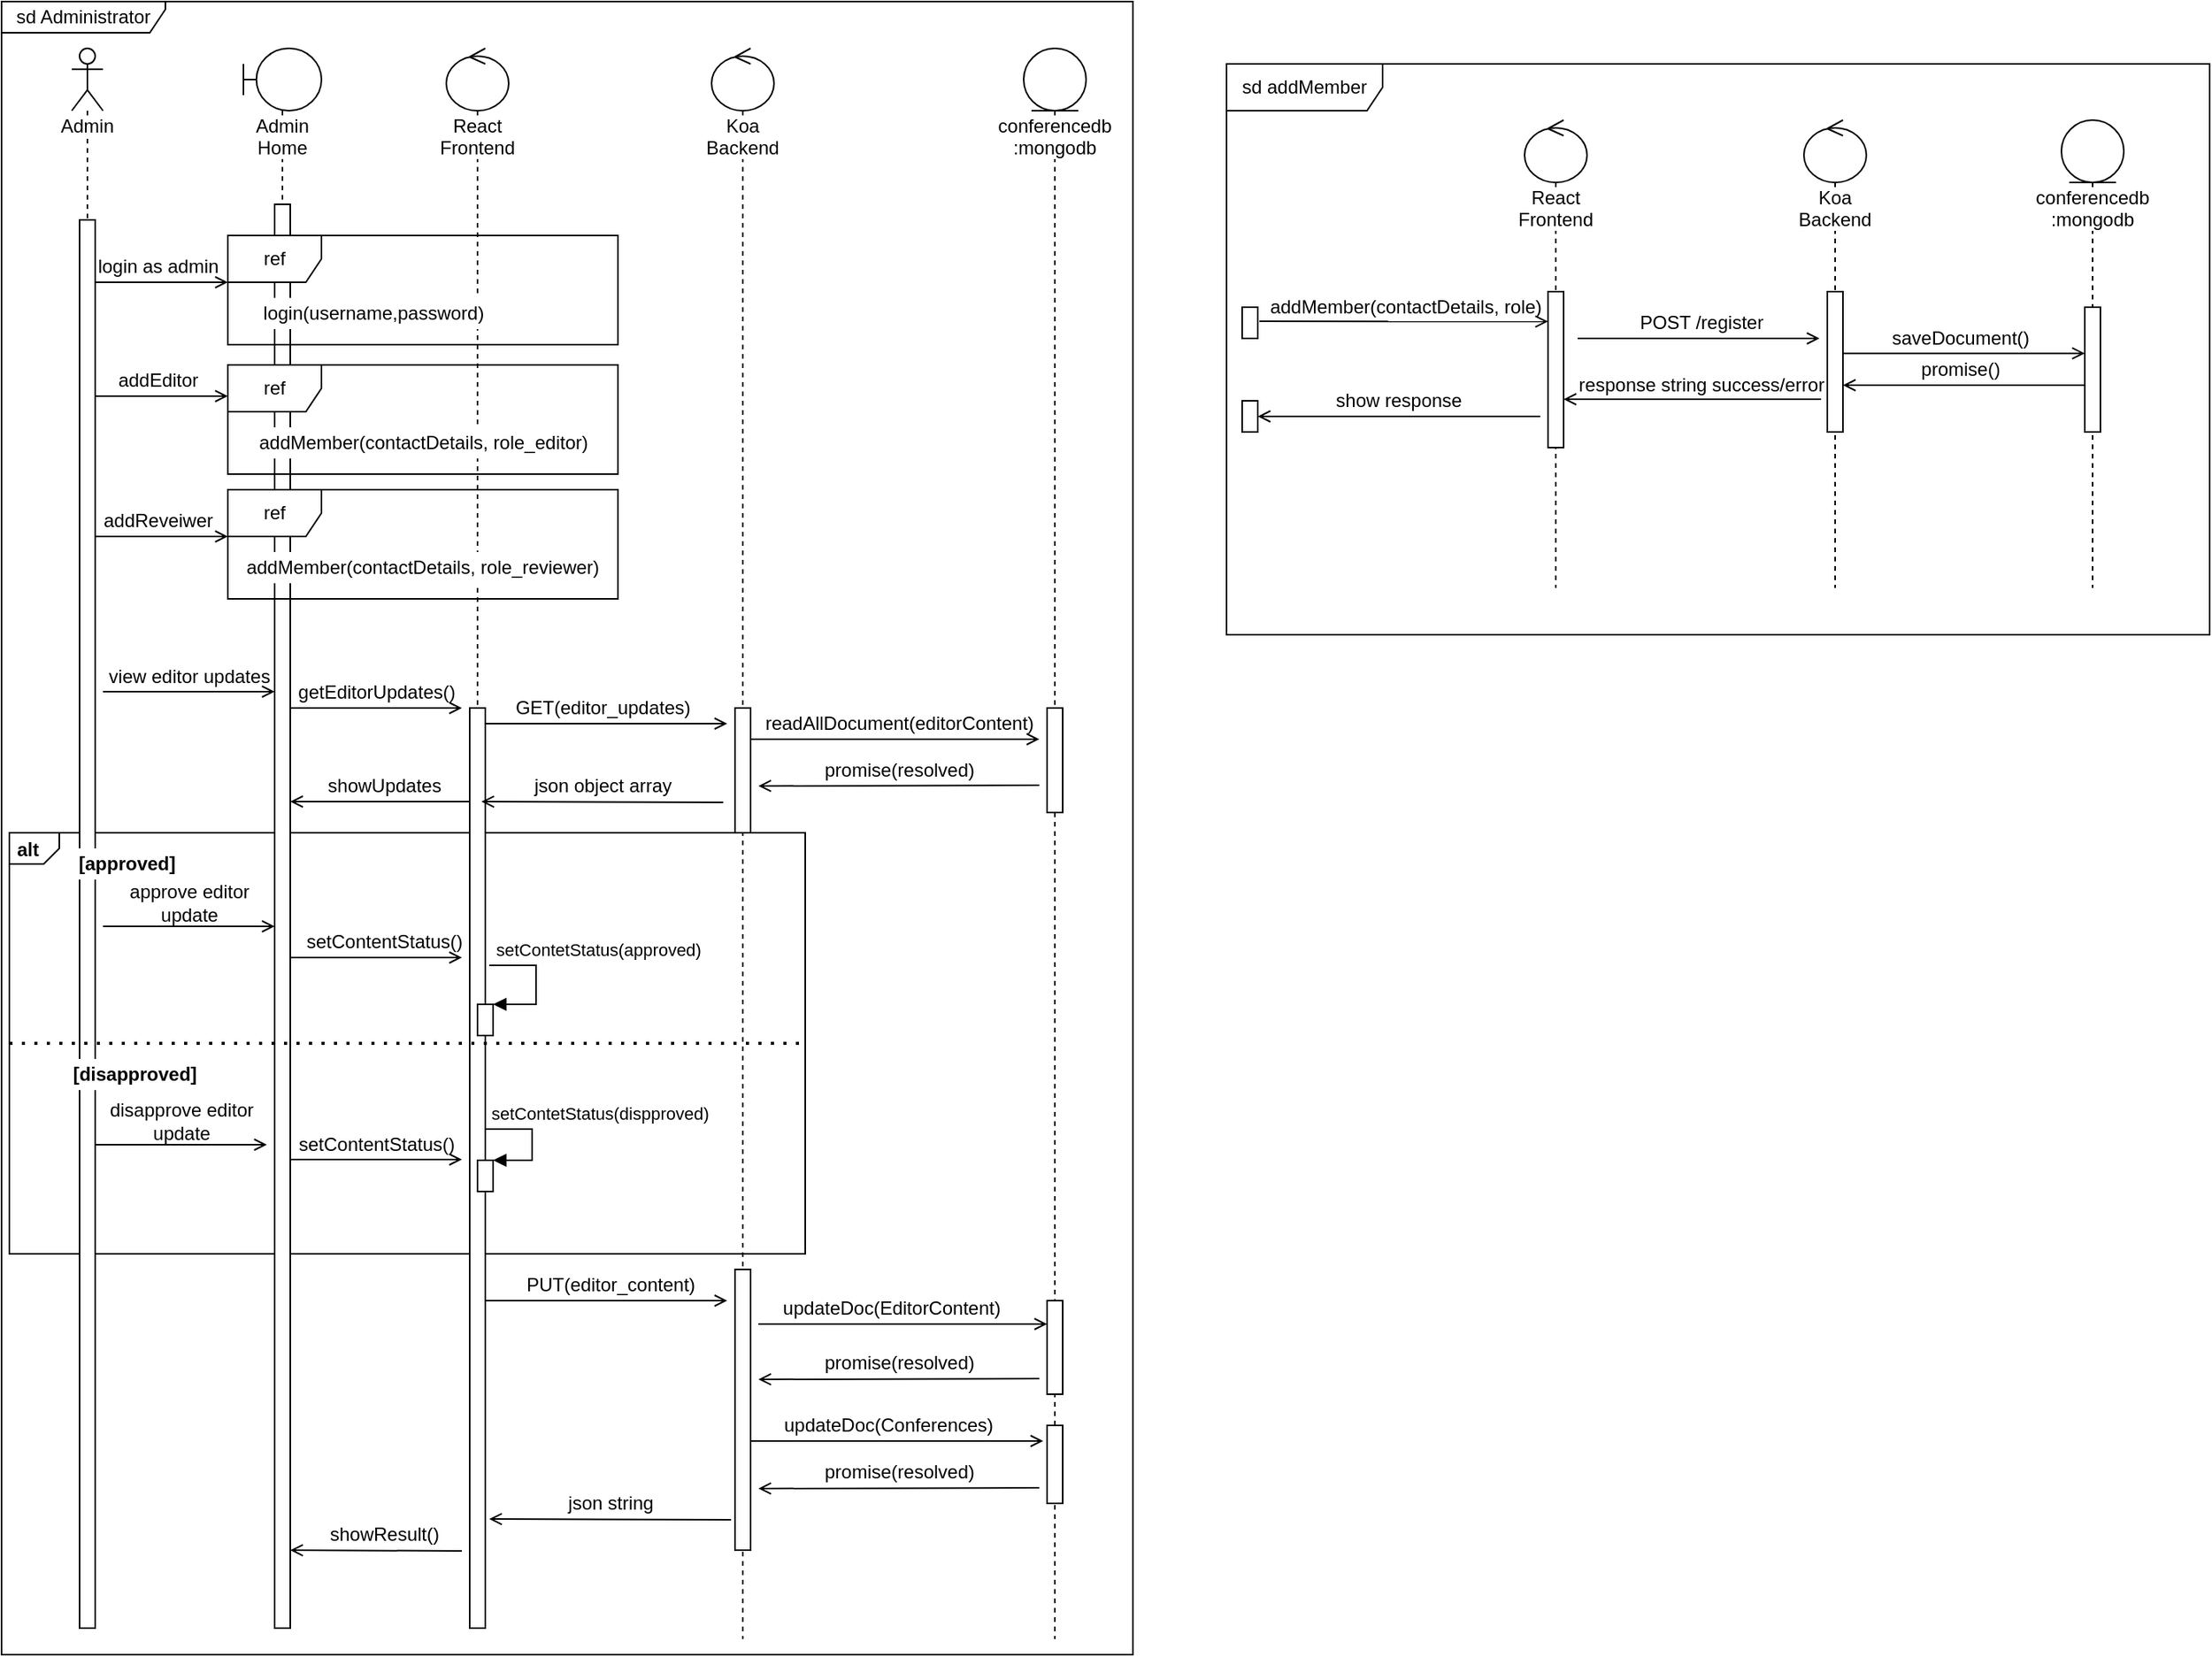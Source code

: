 <mxfile version="14.7.3" type="github" pages="4">
  <diagram id="q4KeziVVks7lWcbCtezH" name="Admin">
    <mxGraphModel dx="1010" dy="585" grid="1" gridSize="10" guides="1" tooltips="1" connect="1" arrows="1" fold="1" page="1" pageScale="1" pageWidth="1654" pageHeight="1169" math="0" shadow="0">
      <root>
        <mxCell id="0" />
        <mxCell id="1" parent="0" />
        <mxCell id="qA1TUJiwET-4Ho8Xsl13-1" value="sd Administrator" style="shape=umlFrame;whiteSpace=wrap;html=1;width=105;height=20;" parent="1" vertex="1">
          <mxGeometry x="15" width="725" height="1060" as="geometry" />
        </mxCell>
        <mxCell id="R8l2XtGumIW_8lj8JWmO-17" value="&lt;p style=&quot;margin: 0px ; margin-top: 4px ; margin-left: 5px ; text-align: left&quot;&gt;&lt;b&gt;alt&lt;/b&gt;&lt;/p&gt;" style="html=1;shape=mxgraph.sysml.package;overflow=fill;labelX=32;align=left;spacingLeft=5;verticalAlign=top;spacingTop=-3;fillColor=none;" parent="1" vertex="1">
          <mxGeometry x="20" y="533" width="510" height="270" as="geometry" />
        </mxCell>
        <mxCell id="NYb0u8Sw0OUqS86-CbN8-31" value="sd addMember" style="shape=umlFrame;whiteSpace=wrap;html=1;width=100;height=30;" parent="1" vertex="1">
          <mxGeometry x="800" y="40" width="630" height="366" as="geometry" />
        </mxCell>
        <mxCell id="NYb0u8Sw0OUqS86-CbN8-1" value="&lt;span style=&quot;background-color: rgb(255 , 255 , 255)&quot;&gt;Admin&lt;br&gt;&lt;/span&gt;" style="shape=umlLifeline;participant=umlActor;perimeter=lifelinePerimeter;whiteSpace=wrap;html=1;container=1;collapsible=0;recursiveResize=0;verticalAlign=top;spacingTop=36;outlineConnect=0;" parent="1" vertex="1">
          <mxGeometry x="60" y="30" width="20" height="960" as="geometry" />
        </mxCell>
        <mxCell id="NYb0u8Sw0OUqS86-CbN8-2" value="&lt;span style=&quot;background-color: rgb(255 , 255 , 255)&quot;&gt;Admin Home&lt;/span&gt;" style="shape=umlLifeline;participant=umlBoundary;perimeter=lifelinePerimeter;whiteSpace=wrap;html=1;container=1;collapsible=0;recursiveResize=0;verticalAlign=top;spacingTop=36;outlineConnect=0;" parent="1" vertex="1">
          <mxGeometry x="170" y="30" width="50" height="960" as="geometry" />
        </mxCell>
        <mxCell id="NYb0u8Sw0OUqS86-CbN8-3" value="&lt;span style=&quot;background-color: rgb(255 , 255 , 255)&quot;&gt;React Frontend&lt;/span&gt;" style="shape=umlLifeline;participant=umlControl;perimeter=lifelinePerimeter;whiteSpace=wrap;html=1;container=1;collapsible=0;recursiveResize=0;verticalAlign=top;spacingTop=36;outlineConnect=0;" parent="1" vertex="1">
          <mxGeometry x="300" y="30" width="40" height="960" as="geometry" />
        </mxCell>
        <mxCell id="NYb0u8Sw0OUqS86-CbN8-4" value="&lt;span style=&quot;background-color: rgb(255 , 255 , 255)&quot;&gt;Koa Backend&lt;/span&gt;" style="shape=umlLifeline;participant=umlControl;perimeter=lifelinePerimeter;whiteSpace=wrap;html=1;container=1;collapsible=0;recursiveResize=0;verticalAlign=top;spacingTop=36;outlineConnect=0;" parent="1" vertex="1">
          <mxGeometry x="470" y="30" width="40" height="1020" as="geometry" />
        </mxCell>
        <mxCell id="NYb0u8Sw0OUqS86-CbN8-5" value="" style="html=1;points=[];perimeter=orthogonalPerimeter;" parent="1" vertex="1">
          <mxGeometry x="65" y="140" width="10" height="903" as="geometry" />
        </mxCell>
        <mxCell id="NYb0u8Sw0OUqS86-CbN8-6" value="" style="endArrow=open;html=1;endFill=0;" parent="1" edge="1">
          <mxGeometry width="50" height="50" relative="1" as="geometry">
            <mxPoint x="75" y="253" as="sourcePoint" />
            <mxPoint x="160" y="253" as="targetPoint" />
          </mxGeometry>
        </mxCell>
        <mxCell id="NYb0u8Sw0OUqS86-CbN8-7" value="" style="html=1;points=[];perimeter=orthogonalPerimeter;" parent="1" vertex="1">
          <mxGeometry x="190" y="130" width="10" height="913" as="geometry" />
        </mxCell>
        <mxCell id="NYb0u8Sw0OUqS86-CbN8-8" value="addEditor" style="text;html=1;align=center;verticalAlign=middle;resizable=0;points=[];autosize=1;strokeColor=none;" parent="1" vertex="1">
          <mxGeometry x="80" y="233" width="70" height="20" as="geometry" />
        </mxCell>
        <mxCell id="NYb0u8Sw0OUqS86-CbN8-10" value="" style="html=1;points=[];perimeter=orthogonalPerimeter;" parent="1" vertex="1">
          <mxGeometry x="315" y="453" width="10" height="590" as="geometry" />
        </mxCell>
        <mxCell id="NYb0u8Sw0OUqS86-CbN8-13" value="" style="html=1;points=[];perimeter=orthogonalPerimeter;" parent="1" vertex="1">
          <mxGeometry x="485" y="453" width="10" height="80" as="geometry" />
        </mxCell>
        <mxCell id="NYb0u8Sw0OUqS86-CbN8-15" value="&lt;span style=&quot;background-color: rgb(255 , 255 , 255)&quot;&gt;conferencedb&lt;br&gt;:mongodb&lt;/span&gt;" style="shape=umlLifeline;participant=umlEntity;perimeter=lifelinePerimeter;whiteSpace=wrap;html=1;container=1;collapsible=0;recursiveResize=0;verticalAlign=top;spacingTop=36;outlineConnect=0;" parent="1" vertex="1">
          <mxGeometry x="670" y="30" width="40" height="1020" as="geometry" />
        </mxCell>
        <mxCell id="NYb0u8Sw0OUqS86-CbN8-16" value="" style="html=1;points=[];perimeter=orthogonalPerimeter;" parent="1" vertex="1">
          <mxGeometry x="685" y="453" width="10" height="67" as="geometry" />
        </mxCell>
        <mxCell id="NYb0u8Sw0OUqS86-CbN8-19" value="ref" style="shape=umlFrame;whiteSpace=wrap;html=1;" parent="1" vertex="1">
          <mxGeometry x="160" y="233" width="250" height="70" as="geometry" />
        </mxCell>
        <mxCell id="NYb0u8Sw0OUqS86-CbN8-20" value="addMember(contactDetails, role_editor)" style="text;html=1;strokeColor=none;align=center;verticalAlign=middle;whiteSpace=wrap;rounded=0;fillColor=#ffffff;" parent="1" vertex="1">
          <mxGeometry x="172.5" y="273" width="225" height="20" as="geometry" />
        </mxCell>
        <mxCell id="NYb0u8Sw0OUqS86-CbN8-21" value="&lt;span style=&quot;background-color: rgb(255 , 255 , 255)&quot;&gt;React Frontend&lt;/span&gt;" style="shape=umlLifeline;participant=umlControl;perimeter=lifelinePerimeter;whiteSpace=wrap;html=1;container=1;collapsible=0;recursiveResize=0;verticalAlign=top;spacingTop=36;outlineConnect=0;" parent="1" vertex="1">
          <mxGeometry x="991" y="76" width="40" height="300" as="geometry" />
        </mxCell>
        <mxCell id="NYb0u8Sw0OUqS86-CbN8-22" value="&lt;span style=&quot;background-color: rgb(255 , 255 , 255)&quot;&gt;Koa Backend&lt;/span&gt;" style="shape=umlLifeline;participant=umlControl;perimeter=lifelinePerimeter;whiteSpace=wrap;html=1;container=1;collapsible=0;recursiveResize=0;verticalAlign=top;spacingTop=36;outlineConnect=0;" parent="1" vertex="1">
          <mxGeometry x="1170" y="76" width="40" height="300" as="geometry" />
        </mxCell>
        <mxCell id="NYb0u8Sw0OUqS86-CbN8-23" value="" style="html=1;points=[];perimeter=orthogonalPerimeter;" parent="1" vertex="1">
          <mxGeometry x="1006" y="186" width="10" height="100" as="geometry" />
        </mxCell>
        <mxCell id="NYb0u8Sw0OUqS86-CbN8-24" value="" style="endArrow=open;html=1;endFill=0;" parent="1" edge="1">
          <mxGeometry width="50" height="50" relative="1" as="geometry">
            <mxPoint x="1025" y="216" as="sourcePoint" />
            <mxPoint x="1180" y="216" as="targetPoint" />
          </mxGeometry>
        </mxCell>
        <mxCell id="NYb0u8Sw0OUqS86-CbN8-25" value="" style="html=1;points=[];perimeter=orthogonalPerimeter;" parent="1" vertex="1">
          <mxGeometry x="1185" y="186" width="10" height="90" as="geometry" />
        </mxCell>
        <mxCell id="NYb0u8Sw0OUqS86-CbN8-26" value="POST /register" style="text;html=1;align=center;verticalAlign=middle;resizable=0;points=[];autosize=1;strokeColor=none;" parent="1" vertex="1">
          <mxGeometry x="1059" y="196" width="90" height="20" as="geometry" />
        </mxCell>
        <mxCell id="NYb0u8Sw0OUqS86-CbN8-27" value="&lt;span style=&quot;background-color: rgb(255 , 255 , 255)&quot;&gt;conferencedb&lt;br&gt;:mongodb&lt;/span&gt;" style="shape=umlLifeline;participant=umlEntity;perimeter=lifelinePerimeter;whiteSpace=wrap;html=1;container=1;collapsible=0;recursiveResize=0;verticalAlign=top;spacingTop=36;outlineConnect=0;" parent="1" vertex="1">
          <mxGeometry x="1335" y="76" width="40" height="300" as="geometry" />
        </mxCell>
        <mxCell id="NYb0u8Sw0OUqS86-CbN8-28" value="" style="html=1;points=[];perimeter=orthogonalPerimeter;" parent="1" vertex="1">
          <mxGeometry x="1350" y="196" width="10" height="80" as="geometry" />
        </mxCell>
        <mxCell id="NYb0u8Sw0OUqS86-CbN8-29" value="" style="endArrow=open;html=1;endFill=0;" parent="1" edge="1">
          <mxGeometry width="50" height="50" relative="1" as="geometry">
            <mxPoint x="1195" y="225.58" as="sourcePoint" />
            <mxPoint x="1350" y="225.58" as="targetPoint" />
          </mxGeometry>
        </mxCell>
        <mxCell id="NYb0u8Sw0OUqS86-CbN8-30" value="saveDocument()" style="text;html=1;align=center;verticalAlign=middle;resizable=0;points=[];autosize=1;strokeColor=none;" parent="1" vertex="1">
          <mxGeometry x="1220" y="206" width="100" height="20" as="geometry" />
        </mxCell>
        <mxCell id="NYb0u8Sw0OUqS86-CbN8-34" value="" style="endArrow=open;html=1;endFill=0;" parent="1" edge="1">
          <mxGeometry width="50" height="50" relative="1" as="geometry">
            <mxPoint x="821" y="205" as="sourcePoint" />
            <mxPoint x="1006" y="205.17" as="targetPoint" />
          </mxGeometry>
        </mxCell>
        <mxCell id="NYb0u8Sw0OUqS86-CbN8-35" value="addMember(contactDetails, role)" style="text;html=1;strokeColor=none;fillColor=none;align=center;verticalAlign=middle;whiteSpace=wrap;rounded=0;" parent="1" vertex="1">
          <mxGeometry x="820" y="186" width="190" height="20" as="geometry" />
        </mxCell>
        <mxCell id="NYb0u8Sw0OUqS86-CbN8-36" value="" style="html=1;points=[];perimeter=orthogonalPerimeter;" parent="1" vertex="1">
          <mxGeometry x="810" y="196" width="10" height="20" as="geometry" />
        </mxCell>
        <mxCell id="ZZ4jVrIVRwUyp16aue3L-1" value="" style="endArrow=open;html=1;endFill=0;" parent="1" edge="1">
          <mxGeometry width="50" height="50" relative="1" as="geometry">
            <mxPoint x="1350" y="246" as="sourcePoint" />
            <mxPoint x="1195" y="246" as="targetPoint" />
          </mxGeometry>
        </mxCell>
        <mxCell id="xd9AVIgw1vkzeSWqnFpu-1" value="" style="endArrow=open;html=1;endFill=0;" parent="1" edge="1">
          <mxGeometry width="50" height="50" relative="1" as="geometry">
            <mxPoint x="1181" y="255" as="sourcePoint" />
            <mxPoint x="1016" y="255" as="targetPoint" />
          </mxGeometry>
        </mxCell>
        <mxCell id="xd9AVIgw1vkzeSWqnFpu-2" value="" style="endArrow=open;html=1;endFill=0;" parent="1" edge="1">
          <mxGeometry width="50" height="50" relative="1" as="geometry">
            <mxPoint x="1001" y="266" as="sourcePoint" />
            <mxPoint x="820" y="266" as="targetPoint" />
          </mxGeometry>
        </mxCell>
        <mxCell id="xd9AVIgw1vkzeSWqnFpu-3" value="" style="html=1;points=[];perimeter=orthogonalPerimeter;" parent="1" vertex="1">
          <mxGeometry x="810" y="256" width="10" height="20" as="geometry" />
        </mxCell>
        <mxCell id="xd9AVIgw1vkzeSWqnFpu-5" value="response string success/error" style="text;html=1;align=center;verticalAlign=middle;resizable=0;points=[];autosize=1;strokeColor=none;" parent="1" vertex="1">
          <mxGeometry x="1019" y="236" width="170" height="20" as="geometry" />
        </mxCell>
        <mxCell id="xd9AVIgw1vkzeSWqnFpu-6" value="" style="endArrow=open;html=1;endFill=0;" parent="1" edge="1">
          <mxGeometry width="50" height="50" relative="1" as="geometry">
            <mxPoint x="75" y="343" as="sourcePoint" />
            <mxPoint x="160" y="343" as="targetPoint" />
          </mxGeometry>
        </mxCell>
        <mxCell id="xd9AVIgw1vkzeSWqnFpu-7" value="addReveiwer" style="text;html=1;align=center;verticalAlign=middle;resizable=0;points=[];autosize=1;strokeColor=none;" parent="1" vertex="1">
          <mxGeometry x="70" y="323" width="90" height="20" as="geometry" />
        </mxCell>
        <mxCell id="xd9AVIgw1vkzeSWqnFpu-8" value="ref" style="shape=umlFrame;whiteSpace=wrap;html=1;" parent="1" vertex="1">
          <mxGeometry x="160" y="313" width="250" height="70" as="geometry" />
        </mxCell>
        <mxCell id="xd9AVIgw1vkzeSWqnFpu-9" value="addMember(contactDetails, role_reviewer)" style="text;html=1;strokeColor=none;align=center;verticalAlign=middle;whiteSpace=wrap;rounded=0;fillColor=#ffffff;" parent="1" vertex="1">
          <mxGeometry x="170" y="353" width="230" height="20" as="geometry" />
        </mxCell>
        <mxCell id="xd9AVIgw1vkzeSWqnFpu-10" value="promise()" style="text;html=1;align=center;verticalAlign=middle;resizable=0;points=[];autosize=1;strokeColor=none;" parent="1" vertex="1">
          <mxGeometry x="1235" y="226" width="70" height="20" as="geometry" />
        </mxCell>
        <mxCell id="jhoyWIyXh4WBQyRxsT0B-2" value="show response" style="text;html=1;align=center;verticalAlign=middle;resizable=0;points=[];autosize=1;strokeColor=none;" parent="1" vertex="1">
          <mxGeometry x="860" y="246" width="100" height="20" as="geometry" />
        </mxCell>
        <mxCell id="H-ia2jTcnZ3KChZzPwax-1" value="" style="endArrow=open;html=1;endFill=0;" parent="1" edge="1">
          <mxGeometry width="50" height="50" relative="1" as="geometry">
            <mxPoint x="80" y="442.5" as="sourcePoint" />
            <mxPoint x="190" y="442.5" as="targetPoint" />
          </mxGeometry>
        </mxCell>
        <mxCell id="H-ia2jTcnZ3KChZzPwax-2" value="view editor updates" style="text;html=1;align=center;verticalAlign=middle;resizable=0;points=[];autosize=1;strokeColor=none;" parent="1" vertex="1">
          <mxGeometry x="75" y="423" width="120" height="20" as="geometry" />
        </mxCell>
        <mxCell id="Sh9yDR3oCfTHm2aNZpDb-1" value="" style="endArrow=open;html=1;endFill=0;" parent="1" edge="1">
          <mxGeometry width="50" height="50" relative="1" as="geometry">
            <mxPoint x="200" y="453" as="sourcePoint" />
            <mxPoint x="310" y="453" as="targetPoint" />
          </mxGeometry>
        </mxCell>
        <mxCell id="R8l2XtGumIW_8lj8JWmO-1" value="GET(editor_updates)" style="text;html=1;align=center;verticalAlign=middle;resizable=0;points=[];autosize=1;strokeColor=none;" parent="1" vertex="1">
          <mxGeometry x="335" y="443" width="130" height="20" as="geometry" />
        </mxCell>
        <mxCell id="R8l2XtGumIW_8lj8JWmO-2" value="" style="endArrow=open;html=1;endFill=0;" parent="1" edge="1">
          <mxGeometry width="50" height="50" relative="1" as="geometry">
            <mxPoint x="325" y="463" as="sourcePoint" />
            <mxPoint x="480" y="463" as="targetPoint" />
          </mxGeometry>
        </mxCell>
        <mxCell id="R8l2XtGumIW_8lj8JWmO-3" value="" style="endArrow=open;html=1;endFill=0;" parent="1" edge="1">
          <mxGeometry width="50" height="50" relative="1" as="geometry">
            <mxPoint x="495" y="473" as="sourcePoint" />
            <mxPoint x="680" y="473" as="targetPoint" />
          </mxGeometry>
        </mxCell>
        <mxCell id="R8l2XtGumIW_8lj8JWmO-4" value="readAllDocument(editorContent)" style="text;html=1;align=center;verticalAlign=middle;resizable=0;points=[];autosize=1;strokeColor=none;" parent="1" vertex="1">
          <mxGeometry x="495" y="453" width="190" height="20" as="geometry" />
        </mxCell>
        <mxCell id="R8l2XtGumIW_8lj8JWmO-5" value="getEditorUpdates()" style="text;html=1;align=center;verticalAlign=middle;resizable=0;points=[];autosize=1;strokeColor=none;" parent="1" vertex="1">
          <mxGeometry x="195" y="433" width="120" height="20" as="geometry" />
        </mxCell>
        <mxCell id="R8l2XtGumIW_8lj8JWmO-6" value="" style="endArrow=open;html=1;endFill=0;" parent="1" edge="1">
          <mxGeometry width="50" height="50" relative="1" as="geometry">
            <mxPoint x="680" y="502.5" as="sourcePoint" />
            <mxPoint x="500" y="503" as="targetPoint" />
          </mxGeometry>
        </mxCell>
        <mxCell id="R8l2XtGumIW_8lj8JWmO-7" value="" style="endArrow=open;html=1;endFill=0;" parent="1" edge="1">
          <mxGeometry width="50" height="50" relative="1" as="geometry">
            <mxPoint x="477.5" y="513.5" as="sourcePoint" />
            <mxPoint x="322.5" y="513" as="targetPoint" />
          </mxGeometry>
        </mxCell>
        <mxCell id="R8l2XtGumIW_8lj8JWmO-8" value="" style="endArrow=open;html=1;endFill=0;" parent="1" edge="1">
          <mxGeometry width="50" height="50" relative="1" as="geometry">
            <mxPoint x="315" y="513" as="sourcePoint" />
            <mxPoint x="200" y="513" as="targetPoint" />
          </mxGeometry>
        </mxCell>
        <mxCell id="R8l2XtGumIW_8lj8JWmO-9" value="promise(resolved)" style="text;html=1;align=center;verticalAlign=middle;resizable=0;points=[];autosize=1;strokeColor=none;" parent="1" vertex="1">
          <mxGeometry x="535" y="483" width="110" height="20" as="geometry" />
        </mxCell>
        <mxCell id="R8l2XtGumIW_8lj8JWmO-10" value="json object array" style="text;html=1;align=center;verticalAlign=middle;resizable=0;points=[];autosize=1;strokeColor=none;" parent="1" vertex="1">
          <mxGeometry x="350" y="493" width="100" height="20" as="geometry" />
        </mxCell>
        <mxCell id="R8l2XtGumIW_8lj8JWmO-11" value="showUpdates" style="text;html=1;align=center;verticalAlign=middle;resizable=0;points=[];autosize=1;strokeColor=none;" parent="1" vertex="1">
          <mxGeometry x="215" y="493" width="90" height="20" as="geometry" />
        </mxCell>
        <mxCell id="R8l2XtGumIW_8lj8JWmO-12" value="approve editor &lt;br&gt;update" style="text;html=1;align=center;verticalAlign=middle;resizable=0;points=[];autosize=1;strokeColor=none;" parent="1" vertex="1">
          <mxGeometry x="90" y="563" width="90" height="30" as="geometry" />
        </mxCell>
        <mxCell id="R8l2XtGumIW_8lj8JWmO-13" value="" style="endArrow=open;html=1;endFill=0;" parent="1" edge="1">
          <mxGeometry width="50" height="50" relative="1" as="geometry">
            <mxPoint x="325" y="833" as="sourcePoint" />
            <mxPoint x="480" y="833" as="targetPoint" />
          </mxGeometry>
        </mxCell>
        <mxCell id="R8l2XtGumIW_8lj8JWmO-14" value="" style="html=1;points=[];perimeter=orthogonalPerimeter;" parent="1" vertex="1">
          <mxGeometry x="485" y="813" width="10" height="180" as="geometry" />
        </mxCell>
        <mxCell id="R8l2XtGumIW_8lj8JWmO-15" value="" style="endArrow=open;html=1;endFill=0;" parent="1" edge="1">
          <mxGeometry width="50" height="50" relative="1" as="geometry">
            <mxPoint x="680" y="883" as="sourcePoint" />
            <mxPoint x="500" y="883.5" as="targetPoint" />
          </mxGeometry>
        </mxCell>
        <mxCell id="R8l2XtGumIW_8lj8JWmO-16" value="" style="endArrow=open;html=1;endFill=0;" parent="1" edge="1">
          <mxGeometry width="50" height="50" relative="1" as="geometry">
            <mxPoint x="80" y="593" as="sourcePoint" />
            <mxPoint x="190" y="593" as="targetPoint" />
          </mxGeometry>
        </mxCell>
        <mxCell id="R8l2XtGumIW_8lj8JWmO-18" value="" style="endArrow=open;html=1;endFill=0;" parent="1" edge="1">
          <mxGeometry width="50" height="50" relative="1" as="geometry">
            <mxPoint x="200" y="613" as="sourcePoint" />
            <mxPoint x="310" y="613" as="targetPoint" />
          </mxGeometry>
        </mxCell>
        <mxCell id="R8l2XtGumIW_8lj8JWmO-19" value="setContentStatus()" style="text;html=1;align=center;verticalAlign=middle;resizable=0;points=[];autosize=1;strokeColor=none;" parent="1" vertex="1">
          <mxGeometry x="200" y="593" width="120" height="20" as="geometry" />
        </mxCell>
        <mxCell id="KHF5Q46SHQJJxh9k04Bg-2" value="" style="html=1;points=[];perimeter=orthogonalPerimeter;" parent="1" vertex="1">
          <mxGeometry x="320" y="643" width="10" height="20" as="geometry" />
        </mxCell>
        <mxCell id="KHF5Q46SHQJJxh9k04Bg-3" value="setContetStatus(approved)" style="edgeStyle=orthogonalEdgeStyle;html=1;align=left;spacingLeft=2;endArrow=block;rounded=0;entryX=1;entryY=0;" parent="1" target="KHF5Q46SHQJJxh9k04Bg-2" edge="1">
          <mxGeometry x="-1" y="10" relative="1" as="geometry">
            <mxPoint x="327.5" y="618" as="sourcePoint" />
            <Array as="points">
              <mxPoint x="357.5" y="618" />
            </Array>
            <mxPoint as="offset" />
          </mxGeometry>
        </mxCell>
        <mxCell id="KHF5Q46SHQJJxh9k04Bg-4" value="PUT(editor_content)" style="text;html=1;align=center;verticalAlign=middle;resizable=0;points=[];autosize=1;strokeColor=none;" parent="1" vertex="1">
          <mxGeometry x="345" y="813" width="120" height="20" as="geometry" />
        </mxCell>
        <mxCell id="KHF5Q46SHQJJxh9k04Bg-5" value="" style="html=1;points=[];perimeter=orthogonalPerimeter;" parent="1" vertex="1">
          <mxGeometry x="685" y="833" width="10" height="60" as="geometry" />
        </mxCell>
        <mxCell id="KHF5Q46SHQJJxh9k04Bg-6" value="" style="endArrow=open;html=1;endFill=0;" parent="1" edge="1">
          <mxGeometry width="50" height="50" relative="1" as="geometry">
            <mxPoint x="500" y="848" as="sourcePoint" />
            <mxPoint x="685" y="848" as="targetPoint" />
          </mxGeometry>
        </mxCell>
        <mxCell id="KHF5Q46SHQJJxh9k04Bg-7" value="updateDoc(EditorContent)" style="text;html=1;align=center;verticalAlign=middle;resizable=0;points=[];autosize=1;strokeColor=none;" parent="1" vertex="1">
          <mxGeometry x="510" y="828" width="150" height="20" as="geometry" />
        </mxCell>
        <mxCell id="KHF5Q46SHQJJxh9k04Bg-8" value="promise(resolved)" style="text;html=1;align=center;verticalAlign=middle;resizable=0;points=[];autosize=1;strokeColor=none;" parent="1" vertex="1">
          <mxGeometry x="535" y="863" width="110" height="20" as="geometry" />
        </mxCell>
        <mxCell id="KHF5Q46SHQJJxh9k04Bg-9" value="" style="endArrow=open;html=1;endFill=0;" parent="1" edge="1">
          <mxGeometry width="50" height="50" relative="1" as="geometry">
            <mxPoint x="482.5" y="973.5" as="sourcePoint" />
            <mxPoint x="327.5" y="973" as="targetPoint" />
          </mxGeometry>
        </mxCell>
        <mxCell id="KHF5Q46SHQJJxh9k04Bg-10" value="json string" style="text;html=1;align=center;verticalAlign=middle;resizable=0;points=[];autosize=1;strokeColor=none;" parent="1" vertex="1">
          <mxGeometry x="370" y="953" width="70" height="20" as="geometry" />
        </mxCell>
        <mxCell id="A7OaMpOtUbF0wJ1Owk3n-1" value="" style="endArrow=open;html=1;endFill=0;" parent="1" edge="1">
          <mxGeometry width="50" height="50" relative="1" as="geometry">
            <mxPoint x="310" y="993.5" as="sourcePoint" />
            <mxPoint x="200" y="993" as="targetPoint" />
          </mxGeometry>
        </mxCell>
        <mxCell id="A7OaMpOtUbF0wJ1Owk3n-2" value="showResult()" style="text;html=1;align=center;verticalAlign=middle;resizable=0;points=[];autosize=1;strokeColor=none;" parent="1" vertex="1">
          <mxGeometry x="215" y="973" width="90" height="20" as="geometry" />
        </mxCell>
        <mxCell id="A7OaMpOtUbF0wJ1Owk3n-5" value="" style="endArrow=open;html=1;endFill=0;" parent="1" source="R8l2XtGumIW_8lj8JWmO-14" edge="1">
          <mxGeometry width="50" height="50" relative="1" as="geometry">
            <mxPoint x="497.5" y="923" as="sourcePoint" />
            <mxPoint x="682.5" y="923" as="targetPoint" />
          </mxGeometry>
        </mxCell>
        <mxCell id="A7OaMpOtUbF0wJ1Owk3n-6" value="updateDoc(Conferences)" style="text;html=1;align=center;verticalAlign=middle;resizable=0;points=[];autosize=1;strokeColor=none;" parent="1" vertex="1">
          <mxGeometry x="507.5" y="903" width="150" height="20" as="geometry" />
        </mxCell>
        <mxCell id="A7OaMpOtUbF0wJ1Owk3n-7" value="" style="endArrow=open;html=1;endFill=0;" parent="1" edge="1">
          <mxGeometry width="50" height="50" relative="1" as="geometry">
            <mxPoint x="680" y="953" as="sourcePoint" />
            <mxPoint x="500" y="953.5" as="targetPoint" />
          </mxGeometry>
        </mxCell>
        <mxCell id="A7OaMpOtUbF0wJ1Owk3n-8" value="promise(resolved)" style="text;html=1;align=center;verticalAlign=middle;resizable=0;points=[];autosize=1;strokeColor=none;" parent="1" vertex="1">
          <mxGeometry x="535" y="933" width="110" height="20" as="geometry" />
        </mxCell>
        <mxCell id="A7OaMpOtUbF0wJ1Owk3n-9" value="" style="html=1;points=[];perimeter=orthogonalPerimeter;" parent="1" vertex="1">
          <mxGeometry x="685" y="913" width="10" height="50" as="geometry" />
        </mxCell>
        <mxCell id="A7OaMpOtUbF0wJ1Owk3n-11" value="disapprove editor &lt;br&gt;update" style="text;html=1;align=center;verticalAlign=middle;resizable=0;points=[];autosize=1;strokeColor=none;" parent="1" vertex="1">
          <mxGeometry x="75" y="703" width="110" height="30" as="geometry" />
        </mxCell>
        <mxCell id="A7OaMpOtUbF0wJ1Owk3n-12" value="" style="endArrow=open;html=1;endFill=0;" parent="1" edge="1">
          <mxGeometry width="50" height="50" relative="1" as="geometry">
            <mxPoint x="75" y="733" as="sourcePoint" />
            <mxPoint x="185" y="733" as="targetPoint" />
          </mxGeometry>
        </mxCell>
        <mxCell id="A7OaMpOtUbF0wJ1Owk3n-14" value="" style="endArrow=open;html=1;endFill=0;" parent="1" edge="1">
          <mxGeometry width="50" height="50" relative="1" as="geometry">
            <mxPoint x="200" y="742.5" as="sourcePoint" />
            <mxPoint x="310" y="742.5" as="targetPoint" />
          </mxGeometry>
        </mxCell>
        <mxCell id="A7OaMpOtUbF0wJ1Owk3n-15" value="setContentStatus()" style="text;html=1;align=center;verticalAlign=middle;resizable=0;points=[];autosize=1;strokeColor=none;" parent="1" vertex="1">
          <mxGeometry x="195" y="723" width="120" height="20" as="geometry" />
        </mxCell>
        <mxCell id="A7OaMpOtUbF0wJ1Owk3n-16" value="" style="html=1;points=[];perimeter=orthogonalPerimeter;" parent="1" vertex="1">
          <mxGeometry x="320" y="743" width="10" height="20" as="geometry" />
        </mxCell>
        <mxCell id="A7OaMpOtUbF0wJ1Owk3n-17" value="setContetStatus(dispproved)" style="edgeStyle=orthogonalEdgeStyle;html=1;align=left;spacingLeft=2;endArrow=block;rounded=0;entryX=1;entryY=0;" parent="1" target="A7OaMpOtUbF0wJ1Owk3n-16" edge="1">
          <mxGeometry x="-1" y="10" relative="1" as="geometry">
            <mxPoint x="325" y="723" as="sourcePoint" />
            <Array as="points">
              <mxPoint x="355" y="723" />
            </Array>
            <mxPoint as="offset" />
          </mxGeometry>
        </mxCell>
        <mxCell id="A7OaMpOtUbF0wJ1Owk3n-18" value="&lt;b&gt;[approved]&lt;/b&gt;" style="text;html=1;align=center;verticalAlign=middle;resizable=0;points=[];autosize=1;strokeColor=none;fillColor=#ffffff;" parent="1" vertex="1">
          <mxGeometry x="55" y="543" width="80" height="20" as="geometry" />
        </mxCell>
        <mxCell id="A7OaMpOtUbF0wJ1Owk3n-19" value="&lt;b&gt;[disapproved]&lt;/b&gt;" style="text;html=1;align=center;verticalAlign=middle;resizable=0;points=[];autosize=1;strokeColor=none;fillColor=#ffffff;" parent="1" vertex="1">
          <mxGeometry x="55" y="678" width="90" height="20" as="geometry" />
        </mxCell>
        <mxCell id="A7OaMpOtUbF0wJ1Owk3n-20" value="" style="endArrow=none;dashed=1;html=1;dashPattern=1 3;strokeWidth=2;exitX=0;exitY=0.5;exitDx=0;exitDy=0;exitPerimeter=0;entryX=1;entryY=0.5;entryDx=0;entryDy=0;entryPerimeter=0;" parent="1" source="R8l2XtGumIW_8lj8JWmO-17" target="R8l2XtGumIW_8lj8JWmO-17" edge="1">
          <mxGeometry width="50" height="50" relative="1" as="geometry">
            <mxPoint x="820" y="703" as="sourcePoint" />
            <mxPoint x="560" y="703" as="targetPoint" />
          </mxGeometry>
        </mxCell>
        <mxCell id="cl2HhBsbX2cS6DdsM9Mw-1" value="login as admin" style="text;html=1;align=center;verticalAlign=middle;resizable=0;points=[];autosize=1;strokeColor=none;" parent="1" vertex="1">
          <mxGeometry x="70" y="160" width="90" height="20" as="geometry" />
        </mxCell>
        <mxCell id="cl2HhBsbX2cS6DdsM9Mw-2" value="" style="endArrow=open;html=1;endFill=0;" parent="1" edge="1">
          <mxGeometry width="50" height="50" relative="1" as="geometry">
            <mxPoint x="75" y="180" as="sourcePoint" />
            <mxPoint x="160" y="180" as="targetPoint" />
          </mxGeometry>
        </mxCell>
        <mxCell id="cl2HhBsbX2cS6DdsM9Mw-3" value="ref" style="shape=umlFrame;whiteSpace=wrap;html=1;" parent="1" vertex="1">
          <mxGeometry x="160" y="150" width="250" height="70" as="geometry" />
        </mxCell>
        <mxCell id="cl2HhBsbX2cS6DdsM9Mw-4" value="login(username,password)" style="text;html=1;align=center;verticalAlign=middle;resizable=0;points=[];autosize=1;strokeColor=none;fillColor=#ffffff;" parent="1" vertex="1">
          <mxGeometry x="172.5" y="190" width="160" height="20" as="geometry" />
        </mxCell>
      </root>
    </mxGraphModel>
  </diagram>
  <diagram id="AUMfhfI8QtfckKWTFHT-" name="Reviewer">
    <mxGraphModel dx="1038" dy="580" grid="1" gridSize="10" guides="1" tooltips="1" connect="1" arrows="1" fold="1" page="1" pageScale="1" pageWidth="850" pageHeight="1100" math="0" shadow="0">
      <root>
        <mxCell id="Xt1RCXBU5iCmGF23gRri-0" />
        <mxCell id="Xt1RCXBU5iCmGF23gRri-1" parent="Xt1RCXBU5iCmGF23gRri-0" />
        <mxCell id="PV8OapbpumjoqlrSOcBn-15" value="&lt;span style=&quot;background-color: rgb(255 , 255 , 255)&quot;&gt;Reviewer[Logged in]&lt;br&gt;&lt;/span&gt;" style="shape=umlLifeline;participant=umlActor;perimeter=lifelinePerimeter;whiteSpace=wrap;html=1;container=1;collapsible=0;recursiveResize=0;verticalAlign=top;spacingTop=36;outlineConnect=0;" parent="Xt1RCXBU5iCmGF23gRri-1" vertex="1">
          <mxGeometry x="71" y="41" width="20" height="550" as="geometry" />
        </mxCell>
        <mxCell id="PV8OapbpumjoqlrSOcBn-16" value="&lt;span style=&quot;background-color: rgb(255 , 255 , 255)&quot;&gt;Reviewer Home&lt;/span&gt;" style="shape=umlLifeline;participant=umlBoundary;perimeter=lifelinePerimeter;whiteSpace=wrap;html=1;container=1;collapsible=0;recursiveResize=0;verticalAlign=top;spacingTop=36;outlineConnect=0;" parent="Xt1RCXBU5iCmGF23gRri-1" vertex="1">
          <mxGeometry x="180" y="40" width="50" height="530" as="geometry" />
        </mxCell>
        <mxCell id="PV8OapbpumjoqlrSOcBn-17" value="&lt;span style=&quot;background-color: rgb(255 , 255 , 255)&quot;&gt;React Frontend&lt;/span&gt;" style="shape=umlLifeline;participant=umlControl;perimeter=lifelinePerimeter;whiteSpace=wrap;html=1;container=1;collapsible=0;recursiveResize=0;verticalAlign=top;spacingTop=36;outlineConnect=0;" parent="Xt1RCXBU5iCmGF23gRri-1" vertex="1">
          <mxGeometry x="310" y="40" width="40" height="520" as="geometry" />
        </mxCell>
        <mxCell id="uZzfIeQzGyyXmPdl2aIP-4" value="" style="html=1;points=[];perimeter=orthogonalPerimeter;" parent="PV8OapbpumjoqlrSOcBn-17" vertex="1">
          <mxGeometry x="15" y="300" width="10" height="180" as="geometry" />
        </mxCell>
        <mxCell id="GbWwASdY5H7hEDPQLbLE-0" value="" style="html=1;points=[];perimeter=orthogonalPerimeter;" parent="PV8OapbpumjoqlrSOcBn-17" vertex="1">
          <mxGeometry x="25" y="350" width="10" height="40" as="geometry" />
        </mxCell>
        <mxCell id="GbWwASdY5H7hEDPQLbLE-1" value="return sorted array" style="edgeStyle=orthogonalEdgeStyle;html=1;align=left;spacingLeft=2;endArrow=block;rounded=0;entryX=1;entryY=0;" parent="PV8OapbpumjoqlrSOcBn-17" edge="1">
          <mxGeometry relative="1" as="geometry">
            <mxPoint x="26" y="330" as="sourcePoint" />
            <Array as="points">
              <mxPoint x="56" y="330" />
            </Array>
            <mxPoint x="31" y="350" as="targetPoint" />
          </mxGeometry>
        </mxCell>
        <mxCell id="YzrIZMAopFacC4glU3q_-5" value="" style="html=1;points=[];perimeter=orthogonalPerimeter;" parent="PV8OapbpumjoqlrSOcBn-17" vertex="1">
          <mxGeometry x="25" y="435" width="10" height="40" as="geometry" />
        </mxCell>
        <mxCell id="YzrIZMAopFacC4glU3q_-6" value="return sorted array" style="edgeStyle=orthogonalEdgeStyle;html=1;align=left;spacingLeft=2;endArrow=block;rounded=0;entryX=1;entryY=0;" parent="PV8OapbpumjoqlrSOcBn-17" edge="1">
          <mxGeometry relative="1" as="geometry">
            <mxPoint x="24" y="420" as="sourcePoint" />
            <Array as="points">
              <mxPoint x="54" y="420" />
            </Array>
            <mxPoint x="29" y="435" as="targetPoint" />
          </mxGeometry>
        </mxCell>
        <mxCell id="PV8OapbpumjoqlrSOcBn-18" value="&lt;span style=&quot;background-color: rgb(255 , 255 , 255)&quot;&gt;Koa Backend&lt;/span&gt;" style="shape=umlLifeline;participant=umlControl;perimeter=lifelinePerimeter;whiteSpace=wrap;html=1;container=1;collapsible=0;recursiveResize=0;verticalAlign=top;spacingTop=36;outlineConnect=0;" parent="Xt1RCXBU5iCmGF23gRri-1" vertex="1">
          <mxGeometry x="480" y="40" width="40" height="520" as="geometry" />
        </mxCell>
        <mxCell id="PV8OapbpumjoqlrSOcBn-20" value="" style="endArrow=open;html=1;endFill=0;exitX=0.9;exitY=0.071;exitDx=0;exitDy=0;exitPerimeter=0;" parent="Xt1RCXBU5iCmGF23gRri-1" source="PV8OapbpumjoqlrSOcBn-23" edge="1">
          <mxGeometry width="50" height="50" relative="1" as="geometry">
            <mxPoint x="85" y="160" as="sourcePoint" />
            <mxPoint x="494" y="180" as="targetPoint" />
          </mxGeometry>
        </mxCell>
        <mxCell id="PV8OapbpumjoqlrSOcBn-21" value="" style="html=1;points=[];perimeter=orthogonalPerimeter;" parent="Xt1RCXBU5iCmGF23gRri-1" vertex="1">
          <mxGeometry x="200" y="170" width="10" height="140" as="geometry" />
        </mxCell>
        <mxCell id="PV8OapbpumjoqlrSOcBn-23" value="" style="html=1;points=[];perimeter=orthogonalPerimeter;" parent="Xt1RCXBU5iCmGF23gRri-1" vertex="1">
          <mxGeometry x="325" y="169" width="10" height="140" as="geometry" />
        </mxCell>
        <mxCell id="PV8OapbpumjoqlrSOcBn-24" value="" style="html=1;points=[];perimeter=orthogonalPerimeter;" parent="Xt1RCXBU5iCmGF23gRri-1" vertex="1">
          <mxGeometry x="495" y="170" width="10" height="130" as="geometry" />
        </mxCell>
        <mxCell id="PV8OapbpumjoqlrSOcBn-25" value="&lt;span style=&quot;background-color: rgb(255 , 255 , 255)&quot;&gt;conferencedb&lt;br&gt;:mongodb&lt;/span&gt;" style="shape=umlLifeline;participant=umlEntity;perimeter=lifelinePerimeter;whiteSpace=wrap;html=1;container=1;collapsible=0;recursiveResize=0;verticalAlign=top;spacingTop=36;outlineConnect=0;" parent="Xt1RCXBU5iCmGF23gRri-1" vertex="1">
          <mxGeometry x="660" y="40" width="40" height="520" as="geometry" />
        </mxCell>
        <mxCell id="PV8OapbpumjoqlrSOcBn-26" value="" style="html=1;points=[];perimeter=orthogonalPerimeter;" parent="Xt1RCXBU5iCmGF23gRri-1" vertex="1">
          <mxGeometry x="675" y="170" width="10" height="120" as="geometry" />
        </mxCell>
        <mxCell id="PV8OapbpumjoqlrSOcBn-27" value="" style="endArrow=open;html=1;endFill=0;" parent="Xt1RCXBU5iCmGF23gRri-1" edge="1">
          <mxGeometry width="50" height="50" relative="1" as="geometry">
            <mxPoint x="505" y="189.58" as="sourcePoint" />
            <mxPoint x="675" y="190" as="targetPoint" />
          </mxGeometry>
        </mxCell>
        <mxCell id="WjYPnoa3udhj8C_VKTcC-0" value="GET()" style="text;html=1;align=center;verticalAlign=middle;resizable=0;points=[];autosize=1;strokeColor=none;" parent="Xt1RCXBU5iCmGF23gRri-1" vertex="1">
          <mxGeometry x="380" y="160" width="50" height="20" as="geometry" />
        </mxCell>
        <mxCell id="WjYPnoa3udhj8C_VKTcC-1" value="readalldocuments(papers)" style="text;html=1;align=center;verticalAlign=middle;resizable=0;points=[];autosize=1;strokeColor=none;" parent="Xt1RCXBU5iCmGF23gRri-1" vertex="1">
          <mxGeometry x="510" y="170" width="150" height="20" as="geometry" />
        </mxCell>
        <mxCell id="9pAdt0w2CMzIdbBZ8SRK-0" value="" style="endArrow=open;html=1;endFill=0;exitX=-0.26;exitY=0.735;exitDx=0;exitDy=0;exitPerimeter=0;" parent="Xt1RCXBU5iCmGF23gRri-1" edge="1">
          <mxGeometry width="50" height="50" relative="1" as="geometry">
            <mxPoint x="672.4" y="233.8" as="sourcePoint" />
            <mxPoint x="505" y="233.8" as="targetPoint" />
          </mxGeometry>
        </mxCell>
        <mxCell id="9pAdt0w2CMzIdbBZ8SRK-1" value="promise()" style="text;html=1;align=center;verticalAlign=middle;resizable=0;points=[];autosize=1;strokeColor=none;" parent="Xt1RCXBU5iCmGF23gRri-1" vertex="1">
          <mxGeometry x="550" y="215" width="70" height="20" as="geometry" />
        </mxCell>
        <mxCell id="9pAdt0w2CMzIdbBZ8SRK-2" value="" style="endArrow=open;html=1;endFill=0;" parent="Xt1RCXBU5iCmGF23gRri-1" edge="1">
          <mxGeometry width="50" height="50" relative="1" as="geometry">
            <mxPoint x="496" y="243" as="sourcePoint" />
            <mxPoint x="335" y="243" as="targetPoint" />
          </mxGeometry>
        </mxCell>
        <mxCell id="9pAdt0w2CMzIdbBZ8SRK-3" value="json object array" style="text;html=1;align=center;verticalAlign=middle;resizable=0;points=[];autosize=1;strokeColor=none;" parent="Xt1RCXBU5iCmGF23gRri-1" vertex="1">
          <mxGeometry x="363" y="224" width="100" height="20" as="geometry" />
        </mxCell>
        <mxCell id="uZzfIeQzGyyXmPdl2aIP-0" value="" style="endArrow=open;html=1;endFill=0;entryX=1.16;entryY=0.469;entryDx=0;entryDy=0;entryPerimeter=0;exitX=0.02;exitY=0.474;exitDx=0;exitDy=0;exitPerimeter=0;" parent="Xt1RCXBU5iCmGF23gRri-1" edge="1">
          <mxGeometry width="50" height="50" relative="1" as="geometry">
            <mxPoint x="325.2" y="251.36" as="sourcePoint" />
            <mxPoint x="211.6" y="251.66" as="targetPoint" />
          </mxGeometry>
        </mxCell>
        <mxCell id="uZzfIeQzGyyXmPdl2aIP-1" value="show dashboard&amp;nbsp;" style="text;html=1;align=center;verticalAlign=middle;resizable=0;points=[];autosize=1;strokeColor=none;" parent="Xt1RCXBU5iCmGF23gRri-1" vertex="1">
          <mxGeometry x="218" y="231" width="110" height="20" as="geometry" />
        </mxCell>
        <mxCell id="uZzfIeQzGyyXmPdl2aIP-3" value="" style="html=1;points=[];perimeter=orthogonalPerimeter;" parent="Xt1RCXBU5iCmGF23gRri-1" vertex="1">
          <mxGeometry x="200" y="340" width="10" height="180" as="geometry" />
        </mxCell>
        <mxCell id="uZzfIeQzGyyXmPdl2aIP-7" value="" style="endArrow=open;html=1;endFill=0;entryX=-0.12;entryY=0.191;entryDx=0;entryDy=0;entryPerimeter=0;" parent="Xt1RCXBU5iCmGF23gRri-1" edge="1">
          <mxGeometry width="50" height="50" relative="1" as="geometry">
            <mxPoint x="85" y="367" as="sourcePoint" />
            <mxPoint x="199.8" y="366.74" as="targetPoint" />
          </mxGeometry>
        </mxCell>
        <mxCell id="uZzfIeQzGyyXmPdl2aIP-8" value="" style="endArrow=open;html=1;endFill=0;entryX=-0.12;entryY=0.191;entryDx=0;entryDy=0;entryPerimeter=0;" parent="Xt1RCXBU5iCmGF23gRri-1" edge="1">
          <mxGeometry width="50" height="50" relative="1" as="geometry">
            <mxPoint x="211" y="382" as="sourcePoint" />
            <mxPoint x="325.8" y="381.74" as="targetPoint" />
          </mxGeometry>
        </mxCell>
        <mxCell id="uZzfIeQzGyyXmPdl2aIP-9" value="&lt;font style=&quot;font-size: 11px&quot;&gt;ViewReserachPapers&lt;/font&gt;" style="text;html=1;align=center;verticalAlign=middle;resizable=0;points=[];autosize=1;strokeColor=none;" parent="Xt1RCXBU5iCmGF23gRri-1" vertex="1">
          <mxGeometry x="82" y="346" width="120" height="20" as="geometry" />
        </mxCell>
        <mxCell id="CSlv0grIcvcFdWiEtYgT-1" value="&lt;font style=&quot;font-size: 11px&quot;&gt;ViewPapers&lt;/font&gt;" style="text;html=1;align=center;verticalAlign=middle;resizable=0;points=[];autosize=1;strokeColor=none;" parent="Xt1RCXBU5iCmGF23gRri-1" vertex="1">
          <mxGeometry x="234" y="362" width="70" height="20" as="geometry" />
        </mxCell>
        <mxCell id="YzrIZMAopFacC4glU3q_-0" value="" style="endArrow=open;html=1;endFill=0;entryX=-0.2;entryY=0.677;entryDx=0;entryDy=0;entryPerimeter=0;" parent="Xt1RCXBU5iCmGF23gRri-1" edge="1">
          <mxGeometry width="50" height="50" relative="1" as="geometry">
            <mxPoint x="88" y="453" as="sourcePoint" />
            <mxPoint x="199" y="452.78" as="targetPoint" />
          </mxGeometry>
        </mxCell>
        <mxCell id="YzrIZMAopFacC4glU3q_-1" value="&lt;font style=&quot;font-size: 11px&quot;&gt;ViewWorkshopPapers&lt;/font&gt;" style="text;html=1;align=center;verticalAlign=middle;resizable=0;points=[];autosize=1;strokeColor=none;" parent="Xt1RCXBU5iCmGF23gRri-1" vertex="1">
          <mxGeometry x="82" y="431" width="120" height="20" as="geometry" />
        </mxCell>
        <mxCell id="YzrIZMAopFacC4glU3q_-2" value="" style="endArrow=open;html=1;endFill=0;entryX=-0.2;entryY=0.677;entryDx=0;entryDy=0;entryPerimeter=0;" parent="Xt1RCXBU5iCmGF23gRri-1" edge="1">
          <mxGeometry width="50" height="50" relative="1" as="geometry">
            <mxPoint x="214" y="460" as="sourcePoint" />
            <mxPoint x="325" y="459.78" as="targetPoint" />
          </mxGeometry>
        </mxCell>
        <mxCell id="YzrIZMAopFacC4glU3q_-3" value="&lt;font style=&quot;font-size: 11px&quot;&gt;ViewPapers&lt;/font&gt;" style="text;html=1;align=center;verticalAlign=middle;resizable=0;points=[];autosize=1;strokeColor=none;" parent="Xt1RCXBU5iCmGF23gRri-1" vertex="1">
          <mxGeometry x="234" y="441" width="70" height="20" as="geometry" />
        </mxCell>
        <mxCell id="YzrIZMAopFacC4glU3q_-7" value="" style="html=1;points=[];perimeter=orthogonalPerimeter;" parent="Xt1RCXBU5iCmGF23gRri-1" vertex="1">
          <mxGeometry x="76" y="320" width="10" height="430" as="geometry" />
        </mxCell>
        <mxCell id="YzrIZMAopFacC4glU3q_-8" value="" style="html=1;points=[];perimeter=orthogonalPerimeter;" parent="Xt1RCXBU5iCmGF23gRri-1" vertex="1">
          <mxGeometry x="200" y="560" width="10" height="190" as="geometry" />
        </mxCell>
        <mxCell id="YzrIZMAopFacC4glU3q_-9" value="" style="html=1;points=[];perimeter=orthogonalPerimeter;" parent="Xt1RCXBU5iCmGF23gRri-1" vertex="1">
          <mxGeometry x="325" y="558" width="10" height="192" as="geometry" />
        </mxCell>
        <mxCell id="YzrIZMAopFacC4glU3q_-10" value="" style="html=1;points=[];perimeter=orthogonalPerimeter;" parent="Xt1RCXBU5iCmGF23gRri-1" vertex="1">
          <mxGeometry x="495" y="560" width="10" height="190" as="geometry" />
        </mxCell>
        <mxCell id="YzrIZMAopFacC4glU3q_-11" value="" style="html=1;points=[];perimeter=orthogonalPerimeter;" parent="Xt1RCXBU5iCmGF23gRri-1" vertex="1">
          <mxGeometry x="675" y="558" width="10" height="182" as="geometry" />
        </mxCell>
        <mxCell id="YzrIZMAopFacC4glU3q_-12" value="" style="endArrow=open;html=1;endFill=0;entryX=-0.12;entryY=0.191;entryDx=0;entryDy=0;entryPerimeter=0;" parent="Xt1RCXBU5iCmGF23gRri-1" edge="1">
          <mxGeometry width="50" height="50" relative="1" as="geometry">
            <mxPoint x="86" y="583" as="sourcePoint" />
            <mxPoint x="200.8" y="582.74" as="targetPoint" />
          </mxGeometry>
        </mxCell>
        <mxCell id="YzrIZMAopFacC4glU3q_-13" value="" style="endArrow=open;html=1;endFill=0;entryX=-0.12;entryY=0.191;entryDx=0;entryDy=0;entryPerimeter=0;" parent="Xt1RCXBU5iCmGF23gRri-1" edge="1">
          <mxGeometry width="50" height="50" relative="1" as="geometry">
            <mxPoint x="212" y="606" as="sourcePoint" />
            <mxPoint x="326.8" y="605.74" as="targetPoint" />
          </mxGeometry>
        </mxCell>
        <mxCell id="YzrIZMAopFacC4glU3q_-14" value="ClickAddReview" style="text;html=1;align=center;verticalAlign=middle;resizable=0;points=[];autosize=1;strokeColor=none;" parent="Xt1RCXBU5iCmGF23gRri-1" vertex="1">
          <mxGeometry x="90" y="564" width="100" height="20" as="geometry" />
        </mxCell>
        <mxCell id="YzrIZMAopFacC4glU3q_-15" value="AddReview" style="text;html=1;align=center;verticalAlign=middle;resizable=0;points=[];autosize=1;strokeColor=none;" parent="Xt1RCXBU5iCmGF23gRri-1" vertex="1">
          <mxGeometry x="224" y="588" width="80" height="20" as="geometry" />
        </mxCell>
        <mxCell id="YzrIZMAopFacC4glU3q_-16" value="" style="endArrow=open;html=1;endFill=0;" parent="Xt1RCXBU5iCmGF23gRri-1" edge="1">
          <mxGeometry width="50" height="50" relative="1" as="geometry">
            <mxPoint x="335" y="613" as="sourcePoint" />
            <mxPoint x="496" y="614" as="targetPoint" />
          </mxGeometry>
        </mxCell>
        <mxCell id="YzrIZMAopFacC4glU3q_-17" value="&lt;font style=&quot;font-size: 13px&quot;&gt;&lt;b&gt;[approved]&lt;/b&gt;&lt;/font&gt;" style="text;html=1;align=center;verticalAlign=middle;resizable=0;points=[];autosize=1;strokeColor=none;" parent="Xt1RCXBU5iCmGF23gRri-1" vertex="1">
          <mxGeometry x="207" y="573" width="80" height="20" as="geometry" />
        </mxCell>
        <mxCell id="YzrIZMAopFacC4glU3q_-18" value="&lt;font size=&quot;1&quot;&gt;&lt;b style=&quot;font-size: 13px&quot;&gt;[disapproved]&lt;/b&gt;&lt;/font&gt;" style="text;html=1;align=center;verticalAlign=middle;resizable=0;points=[];autosize=1;strokeColor=none;" parent="Xt1RCXBU5iCmGF23gRri-1" vertex="1">
          <mxGeometry x="205" y="666" width="100" height="20" as="geometry" />
        </mxCell>
        <mxCell id="YzrIZMAopFacC4glU3q_-19" value="" style="endArrow=open;html=1;endFill=0;entryX=-0.12;entryY=0.191;entryDx=0;entryDy=0;entryPerimeter=0;" parent="Xt1RCXBU5iCmGF23gRri-1" edge="1">
          <mxGeometry width="50" height="50" relative="1" as="geometry">
            <mxPoint x="211" y="701" as="sourcePoint" />
            <mxPoint x="325.8" y="700.74" as="targetPoint" />
          </mxGeometry>
        </mxCell>
        <mxCell id="YzrIZMAopFacC4glU3q_-20" value="AddReview" style="text;html=1;align=center;verticalAlign=middle;resizable=0;points=[];autosize=1;strokeColor=none;" parent="Xt1RCXBU5iCmGF23gRri-1" vertex="1">
          <mxGeometry x="224" y="683" width="80" height="20" as="geometry" />
        </mxCell>
        <mxCell id="YzrIZMAopFacC4glU3q_-21" value="PUT(paperid)" style="text;html=1;align=center;verticalAlign=middle;resizable=0;points=[];autosize=1;strokeColor=none;" parent="Xt1RCXBU5iCmGF23gRri-1" vertex="1">
          <mxGeometry x="368" y="595" width="90" height="20" as="geometry" />
        </mxCell>
        <mxCell id="YzrIZMAopFacC4glU3q_-22" value="" style="endArrow=open;html=1;endFill=0;entryX=-0.26;entryY=0.839;entryDx=0;entryDy=0;entryPerimeter=0;exitX=1.5;exitY=0.755;exitDx=0;exitDy=0;exitPerimeter=0;" parent="Xt1RCXBU5iCmGF23gRri-1" edge="1">
          <mxGeometry width="50" height="50" relative="1" as="geometry">
            <mxPoint x="339" y="702.96" as="sourcePoint" />
            <mxPoint x="495.4" y="703.045" as="targetPoint" />
          </mxGeometry>
        </mxCell>
        <mxCell id="YzrIZMAopFacC4glU3q_-23" value="PUT(paperid)" style="text;html=1;align=center;verticalAlign=middle;resizable=0;points=[];autosize=1;strokeColor=none;" parent="Xt1RCXBU5iCmGF23gRri-1" vertex="1">
          <mxGeometry x="368" y="682" width="90" height="20" as="geometry" />
        </mxCell>
        <mxCell id="YzrIZMAopFacC4glU3q_-24" value="" style="endArrow=open;html=1;endFill=0;entryX=-0.26;entryY=0.459;entryDx=0;entryDy=0;entryPerimeter=0;exitX=0.94;exitY=0.452;exitDx=0;exitDy=0;exitPerimeter=0;" parent="Xt1RCXBU5iCmGF23gRri-1" edge="1">
          <mxGeometry width="50" height="50" relative="1" as="geometry">
            <mxPoint x="507.4" y="626.06" as="sourcePoint" />
            <mxPoint x="675.4" y="625.145" as="targetPoint" />
          </mxGeometry>
        </mxCell>
        <mxCell id="YzrIZMAopFacC4glU3q_-25" value="" style="endArrow=open;html=1;endFill=0;entryX=-0.26;entryY=0.459;entryDx=0;entryDy=0;entryPerimeter=0;exitX=0.94;exitY=0.452;exitDx=0;exitDy=0;exitPerimeter=0;" parent="Xt1RCXBU5iCmGF23gRri-1" edge="1">
          <mxGeometry width="50" height="50" relative="1" as="geometry">
            <mxPoint x="507.4" y="710.06" as="sourcePoint" />
            <mxPoint x="675.4" y="709.145" as="targetPoint" />
          </mxGeometry>
        </mxCell>
        <mxCell id="YzrIZMAopFacC4glU3q_-26" value="updatedocument(paperid)" style="text;html=1;align=center;verticalAlign=middle;resizable=0;points=[];autosize=1;strokeColor=none;" parent="Xt1RCXBU5iCmGF23gRri-1" vertex="1">
          <mxGeometry x="514" y="608" width="150" height="20" as="geometry" />
        </mxCell>
        <mxCell id="YzrIZMAopFacC4glU3q_-27" value="updatedocument(paperid)" style="text;html=1;align=center;verticalAlign=middle;resizable=0;points=[];autosize=1;strokeColor=none;" parent="Xt1RCXBU5iCmGF23gRri-1" vertex="1">
          <mxGeometry x="515" y="691" width="150" height="20" as="geometry" />
        </mxCell>
        <mxCell id="YzrIZMAopFacC4glU3q_-28" value="" style="endArrow=open;html=1;endFill=0;entryX=1.5;entryY=0.581;entryDx=0;entryDy=0;entryPerimeter=0;exitX=0.5;exitY=0.594;exitDx=0;exitDy=0;exitPerimeter=0;" parent="Xt1RCXBU5iCmGF23gRri-1" edge="1">
          <mxGeometry width="50" height="50" relative="1" as="geometry">
            <mxPoint x="675" y="649.07" as="sourcePoint" />
            <mxPoint x="505" y="649.055" as="targetPoint" />
          </mxGeometry>
        </mxCell>
        <mxCell id="YzrIZMAopFacC4glU3q_-29" value="promise()" style="text;html=1;align=center;verticalAlign=middle;resizable=0;points=[];autosize=1;strokeColor=none;" parent="Xt1RCXBU5iCmGF23gRri-1" vertex="1">
          <mxGeometry x="550" y="630" width="70" height="20" as="geometry" />
        </mxCell>
        <mxCell id="YzrIZMAopFacC4glU3q_-30" value="" style="endArrow=open;html=1;endFill=0;exitX=0.06;exitY=0.524;exitDx=0;exitDy=0;exitPerimeter=0;entryX=1.06;entryY=0.529;entryDx=0;entryDy=0;entryPerimeter=0;" parent="Xt1RCXBU5iCmGF23gRri-1" target="YzrIZMAopFacC4glU3q_-9" edge="1">
          <mxGeometry width="50" height="50" relative="1" as="geometry">
            <mxPoint x="495.6" y="659.56" as="sourcePoint" />
            <mxPoint x="335" y="660" as="targetPoint" />
          </mxGeometry>
        </mxCell>
        <mxCell id="YzrIZMAopFacC4glU3q_-31" value="response()" style="text;html=1;align=center;verticalAlign=middle;resizable=0;points=[];autosize=1;strokeColor=none;" parent="Xt1RCXBU5iCmGF23gRri-1" vertex="1">
          <mxGeometry x="381" y="639" width="70" height="20" as="geometry" />
        </mxCell>
        <mxCell id="OKTB6CzRj9ajTxC7flcJ-0" value="" style="endArrow=open;html=1;endFill=0;entryX=1.5;entryY=0.581;entryDx=0;entryDy=0;entryPerimeter=0;exitX=0.5;exitY=0.594;exitDx=0;exitDy=0;exitPerimeter=0;" parent="Xt1RCXBU5iCmGF23gRri-1" edge="1">
          <mxGeometry width="50" height="50" relative="1" as="geometry">
            <mxPoint x="674" y="731.07" as="sourcePoint" />
            <mxPoint x="504" y="731.055" as="targetPoint" />
          </mxGeometry>
        </mxCell>
        <mxCell id="OKTB6CzRj9ajTxC7flcJ-1" value="promise()" style="text;html=1;align=center;verticalAlign=middle;resizable=0;points=[];autosize=1;strokeColor=none;" parent="Xt1RCXBU5iCmGF23gRri-1" vertex="1">
          <mxGeometry x="554" y="713" width="70" height="20" as="geometry" />
        </mxCell>
        <mxCell id="OKTB6CzRj9ajTxC7flcJ-2" value="" style="endArrow=open;html=1;endFill=0;exitX=0.06;exitY=0.524;exitDx=0;exitDy=0;exitPerimeter=0;" parent="Xt1RCXBU5iCmGF23gRri-1" edge="1">
          <mxGeometry width="50" height="50" relative="1" as="geometry">
            <mxPoint x="495.6" y="736.56" as="sourcePoint" />
            <mxPoint x="335" y="737" as="targetPoint" />
          </mxGeometry>
        </mxCell>
        <mxCell id="OKTB6CzRj9ajTxC7flcJ-3" value="response()" style="text;html=1;align=center;verticalAlign=middle;resizable=0;points=[];autosize=1;strokeColor=none;" parent="Xt1RCXBU5iCmGF23gRri-1" vertex="1">
          <mxGeometry x="381" y="719" width="70" height="20" as="geometry" />
        </mxCell>
        <mxCell id="OKTB6CzRj9ajTxC7flcJ-6" value="alt" style="shape=umlFrame;whiteSpace=wrap;html=1;width=50;height=19;" parent="Xt1RCXBU5iCmGF23gRri-1" vertex="1">
          <mxGeometry x="194" y="530" width="530" height="250" as="geometry" />
        </mxCell>
        <mxCell id="OKTB6CzRj9ajTxC7flcJ-7" value="" style="endArrow=none;dashed=1;html=1;exitX=0.002;exitY=0.531;exitDx=0;exitDy=0;exitPerimeter=0;entryX=1.006;entryY=0.544;entryDx=0;entryDy=0;entryPerimeter=0;" parent="Xt1RCXBU5iCmGF23gRri-1" target="OKTB6CzRj9ajTxC7flcJ-6" edge="1">
          <mxGeometry width="50" height="50" relative="1" as="geometry">
            <mxPoint x="201.06" y="665.75" as="sourcePoint" />
            <mxPoint x="730" y="668" as="targetPoint" />
          </mxGeometry>
        </mxCell>
        <mxCell id="gsmovpdebVVQjWF2ozYs-0" value="sd_reviewer" style="shape=umlFrame;whiteSpace=wrap;html=1;width=75;height=20;" parent="Xt1RCXBU5iCmGF23gRri-1" vertex="1">
          <mxGeometry x="30" y="10" width="740" height="790" as="geometry" />
        </mxCell>
      </root>
    </mxGraphModel>
  </diagram>
  <diagram id="ZCZlVTbzlUbFGPJl9M_o" name="Editor">
    <mxGraphModel dx="1038" dy="1680" grid="1" gridSize="10" guides="1" tooltips="1" connect="1" arrows="1" fold="1" page="1" pageScale="1" pageWidth="850" pageHeight="1100" math="0" shadow="0">
      <root>
        <mxCell id="_BV4WGb-6vVBy7gyoO_h-0" />
        <mxCell id="_BV4WGb-6vVBy7gyoO_h-1" parent="_BV4WGb-6vVBy7gyoO_h-0" />
        <mxCell id="yaEVDRkMwptpBqRENB93-0" value="sd_editor" style="shape=umlFrame;whiteSpace=wrap;html=1;width=70;height=30;" parent="_BV4WGb-6vVBy7gyoO_h-1" vertex="1">
          <mxGeometry x="40" y="-80" width="700" height="580" as="geometry" />
        </mxCell>
        <mxCell id="_BV4WGb-6vVBy7gyoO_h-2" value="&lt;span style=&quot;background-color: rgb(255 , 255 , 255)&quot;&gt;Editor Home&lt;/span&gt;" style="shape=umlLifeline;participant=umlBoundary;perimeter=lifelinePerimeter;whiteSpace=wrap;html=1;container=1;collapsible=0;recursiveResize=0;verticalAlign=top;spacingTop=36;outlineConnect=0;" parent="_BV4WGb-6vVBy7gyoO_h-1" vertex="1">
          <mxGeometry x="180" y="-30" width="50" height="520" as="geometry" />
        </mxCell>
        <mxCell id="_BV4WGb-6vVBy7gyoO_h-3" value="&lt;span style=&quot;background-color: rgb(255 , 255 , 255)&quot;&gt;React Frontend&lt;/span&gt;" style="shape=umlLifeline;participant=umlControl;perimeter=lifelinePerimeter;whiteSpace=wrap;html=1;container=1;collapsible=0;recursiveResize=0;verticalAlign=top;spacingTop=36;outlineConnect=0;" parent="_BV4WGb-6vVBy7gyoO_h-1" vertex="1">
          <mxGeometry x="310" y="-40" width="40" height="530" as="geometry" />
        </mxCell>
        <mxCell id="_BV4WGb-6vVBy7gyoO_h-4" value="&lt;span style=&quot;background-color: rgb(255 , 255 , 255)&quot;&gt;Koa Backend&lt;/span&gt;" style="shape=umlLifeline;participant=umlControl;perimeter=lifelinePerimeter;whiteSpace=wrap;html=1;container=1;collapsible=0;recursiveResize=0;verticalAlign=top;spacingTop=36;outlineConnect=0;" parent="_BV4WGb-6vVBy7gyoO_h-1" vertex="1">
          <mxGeometry x="480" y="-40" width="40" height="520" as="geometry" />
        </mxCell>
        <mxCell id="_BV4WGb-6vVBy7gyoO_h-7" value="" style="html=1;points=[];perimeter=orthogonalPerimeter;" parent="_BV4WGb-6vVBy7gyoO_h-1" vertex="1">
          <mxGeometry x="200" y="60" width="10" height="390" as="geometry" />
        </mxCell>
        <mxCell id="_BV4WGb-6vVBy7gyoO_h-9" value="" style="html=1;points=[];perimeter=orthogonalPerimeter;" parent="_BV4WGb-6vVBy7gyoO_h-1" vertex="1">
          <mxGeometry x="325" y="150" width="10" height="290" as="geometry" />
        </mxCell>
        <mxCell id="_BV4WGb-6vVBy7gyoO_h-10" value="" style="html=1;points=[];perimeter=orthogonalPerimeter;" parent="_BV4WGb-6vVBy7gyoO_h-1" vertex="1">
          <mxGeometry x="495" y="150" width="10" height="280" as="geometry" />
        </mxCell>
        <mxCell id="_BV4WGb-6vVBy7gyoO_h-11" value="&lt;span style=&quot;background-color: rgb(255 , 255 , 255)&quot;&gt;conferencedb&lt;br&gt;:mongodb&lt;/span&gt;" style="shape=umlLifeline;participant=umlEntity;perimeter=lifelinePerimeter;whiteSpace=wrap;html=1;container=1;collapsible=0;recursiveResize=0;verticalAlign=top;spacingTop=36;outlineConnect=0;" parent="_BV4WGb-6vVBy7gyoO_h-1" vertex="1">
          <mxGeometry x="660" y="-40" width="40" height="520" as="geometry" />
        </mxCell>
        <mxCell id="_BV4WGb-6vVBy7gyoO_h-12" value="" style="html=1;points=[];perimeter=orthogonalPerimeter;" parent="_BV4WGb-6vVBy7gyoO_h-1" vertex="1">
          <mxGeometry x="675" y="160" width="10" height="280" as="geometry" />
        </mxCell>
        <mxCell id="_BV4WGb-6vVBy7gyoO_h-13" value="" style="endArrow=open;html=1;endFill=0;" parent="_BV4WGb-6vVBy7gyoO_h-1" edge="1">
          <mxGeometry width="50" height="50" relative="1" as="geometry">
            <mxPoint x="505" y="199.5" as="sourcePoint" />
            <mxPoint x="670" y="200" as="targetPoint" />
          </mxGeometry>
        </mxCell>
        <mxCell id="_BV4WGb-6vVBy7gyoO_h-14" value="Editor&lt;br&gt;" style="shape=umlLifeline;participant=umlActor;perimeter=lifelinePerimeter;whiteSpace=wrap;html=1;container=1;collapsible=0;recursiveResize=0;verticalAlign=top;spacingTop=36;outlineConnect=0;" parent="_BV4WGb-6vVBy7gyoO_h-1" vertex="1">
          <mxGeometry x="70" y="-20" width="20" height="510" as="geometry" />
        </mxCell>
        <mxCell id="_02NJ5j95s8L1Uu60bYf-0" value="" style="html=1;points=[];perimeter=orthogonalPerimeter;" parent="_BV4WGb-6vVBy7gyoO_h-14" vertex="1">
          <mxGeometry x="5" y="100" width="10" height="330" as="geometry" />
        </mxCell>
        <mxCell id="_02NJ5j95s8L1Uu60bYf-2" value="ClickAddConDetails()" style="text;html=1;align=center;verticalAlign=middle;resizable=0;points=[];autosize=1;strokeColor=none;" parent="_BV4WGb-6vVBy7gyoO_h-1" vertex="1">
          <mxGeometry x="80" y="130" width="130" height="20" as="geometry" />
        </mxCell>
        <mxCell id="_02NJ5j95s8L1Uu60bYf-3" value="" style="endArrow=open;html=1;endFill=0;" parent="_BV4WGb-6vVBy7gyoO_h-1" edge="1">
          <mxGeometry width="50" height="50" relative="1" as="geometry">
            <mxPoint x="335" y="189.5" as="sourcePoint" />
            <mxPoint x="490" y="190" as="targetPoint" />
          </mxGeometry>
        </mxCell>
        <mxCell id="_02NJ5j95s8L1Uu60bYf-4" value="" style="endArrow=open;html=1;endFill=0;" parent="_BV4WGb-6vVBy7gyoO_h-1" edge="1">
          <mxGeometry width="50" height="50" relative="1" as="geometry">
            <mxPoint x="676" y="223" as="sourcePoint" />
            <mxPoint x="510" y="223" as="targetPoint" />
          </mxGeometry>
        </mxCell>
        <mxCell id="_02NJ5j95s8L1Uu60bYf-5" value="" style="endArrow=open;html=1;endFill=0;exitX=-0.034;exitY=1.03;exitDx=0;exitDy=0;exitPerimeter=0;entryX=-0.3;entryY=0.103;entryDx=0;entryDy=0;entryPerimeter=0;" parent="_BV4WGb-6vVBy7gyoO_h-1" source="E1WI1PmK3z3gU1uL6SnT-0" target="_BV4WGb-6vVBy7gyoO_h-9" edge="1">
          <mxGeometry width="50" height="50" relative="1" as="geometry">
            <mxPoint x="216" y="180" as="sourcePoint" />
            <mxPoint x="325" y="180" as="targetPoint" />
          </mxGeometry>
        </mxCell>
        <mxCell id="E1WI1PmK3z3gU1uL6SnT-0" value="AddConDetails()" style="text;html=1;align=center;verticalAlign=middle;resizable=0;points=[];autosize=1;strokeColor=none;" parent="_BV4WGb-6vVBy7gyoO_h-1" vertex="1">
          <mxGeometry x="215" y="160" width="100" height="20" as="geometry" />
        </mxCell>
        <mxCell id="E1WI1PmK3z3gU1uL6SnT-1" value="POST(conDetails)" style="text;html=1;align=center;verticalAlign=middle;resizable=0;points=[];autosize=1;strokeColor=none;" parent="_BV4WGb-6vVBy7gyoO_h-1" vertex="1">
          <mxGeometry x="345" y="170" width="110" height="20" as="geometry" />
        </mxCell>
        <mxCell id="E1WI1PmK3z3gU1uL6SnT-2" value="saveDocument()" style="text;html=1;align=center;verticalAlign=middle;resizable=0;points=[];autosize=1;strokeColor=none;" parent="_BV4WGb-6vVBy7gyoO_h-1" vertex="1">
          <mxGeometry x="525" y="180" width="100" height="20" as="geometry" />
        </mxCell>
        <mxCell id="E1WI1PmK3z3gU1uL6SnT-3" value="" style="endArrow=open;html=1;endFill=0;" parent="_BV4WGb-6vVBy7gyoO_h-1" edge="1">
          <mxGeometry width="50" height="50" relative="1" as="geometry">
            <mxPoint x="490" y="234" as="sourcePoint" />
            <mxPoint x="340" y="234" as="targetPoint" />
          </mxGeometry>
        </mxCell>
        <mxCell id="E1WI1PmK3z3gU1uL6SnT-4" value="" style="endArrow=open;html=1;endFill=0;exitX=0.02;exitY=0.368;exitDx=0;exitDy=0;exitPerimeter=0;" parent="_BV4WGb-6vVBy7gyoO_h-1" source="_BV4WGb-6vVBy7gyoO_h-9" edge="1">
          <mxGeometry width="50" height="50" relative="1" as="geometry">
            <mxPoint x="320" y="255" as="sourcePoint" />
            <mxPoint x="212" y="257" as="targetPoint" />
          </mxGeometry>
        </mxCell>
        <mxCell id="E1WI1PmK3z3gU1uL6SnT-7" value="promise()" style="text;html=1;align=center;verticalAlign=middle;resizable=0;points=[];autosize=1;strokeColor=none;" parent="_BV4WGb-6vVBy7gyoO_h-1" vertex="1">
          <mxGeometry x="550" y="200" width="70" height="20" as="geometry" />
        </mxCell>
        <mxCell id="E1WI1PmK3z3gU1uL6SnT-8" value="showConDetails()" style="text;html=1;align=center;verticalAlign=middle;resizable=0;points=[];autosize=1;strokeColor=none;" parent="_BV4WGb-6vVBy7gyoO_h-1" vertex="1">
          <mxGeometry x="210" y="230" width="110" height="20" as="geometry" />
        </mxCell>
        <mxCell id="E1WI1PmK3z3gU1uL6SnT-9" value="response()" style="text;html=1;align=center;verticalAlign=middle;resizable=0;points=[];autosize=1;strokeColor=none;" parent="_BV4WGb-6vVBy7gyoO_h-1" vertex="1">
          <mxGeometry x="385" y="210" width="70" height="20" as="geometry" />
        </mxCell>
        <mxCell id="E1WI1PmK3z3gU1uL6SnT-10" value="" style="endArrow=open;html=1;endFill=0;entryX=-0.18;entryY=0.29;entryDx=0;entryDy=0;entryPerimeter=0;" parent="_BV4WGb-6vVBy7gyoO_h-1" edge="1">
          <mxGeometry width="50" height="50" relative="1" as="geometry">
            <mxPoint x="507" y="338.5" as="sourcePoint" />
            <mxPoint x="675.2" y="339.6" as="targetPoint" />
          </mxGeometry>
        </mxCell>
        <mxCell id="E1WI1PmK3z3gU1uL6SnT-11" value="" style="endArrow=open;html=1;endFill=0;" parent="_BV4WGb-6vVBy7gyoO_h-1" edge="1">
          <mxGeometry width="50" height="50" relative="1" as="geometry">
            <mxPoint x="92" y="299" as="sourcePoint" />
            <mxPoint x="201" y="299" as="targetPoint" />
          </mxGeometry>
        </mxCell>
        <mxCell id="E1WI1PmK3z3gU1uL6SnT-12" value="ClickEditConDetails()" style="text;html=1;align=center;verticalAlign=middle;resizable=0;points=[];autosize=1;strokeColor=none;" parent="_BV4WGb-6vVBy7gyoO_h-1" vertex="1">
          <mxGeometry x="82" y="269" width="130" height="20" as="geometry" />
        </mxCell>
        <mxCell id="E1WI1PmK3z3gU1uL6SnT-13" value="" style="endArrow=open;html=1;endFill=0;" parent="_BV4WGb-6vVBy7gyoO_h-1" edge="1">
          <mxGeometry width="50" height="50" relative="1" as="geometry">
            <mxPoint x="337" y="328.5" as="sourcePoint" />
            <mxPoint x="492" y="329" as="targetPoint" />
          </mxGeometry>
        </mxCell>
        <mxCell id="E1WI1PmK3z3gU1uL6SnT-14" value="" style="endArrow=open;html=1;endFill=0;entryX=1.1;entryY=0.406;entryDx=0;entryDy=0;entryPerimeter=0;" parent="_BV4WGb-6vVBy7gyoO_h-1" edge="1">
          <mxGeometry width="50" height="50" relative="1" as="geometry">
            <mxPoint x="678" y="362" as="sourcePoint" />
            <mxPoint x="508" y="362.08" as="targetPoint" />
          </mxGeometry>
        </mxCell>
        <mxCell id="E1WI1PmK3z3gU1uL6SnT-15" value="" style="endArrow=open;html=1;endFill=0;exitX=1.24;exitY=0.102;exitDx=0;exitDy=0;exitPerimeter=0;" parent="_BV4WGb-6vVBy7gyoO_h-1" edge="1">
          <mxGeometry width="50" height="50" relative="1" as="geometry">
            <mxPoint x="214.4" y="319.6" as="sourcePoint" />
            <mxPoint x="327" y="319" as="targetPoint" />
          </mxGeometry>
        </mxCell>
        <mxCell id="E1WI1PmK3z3gU1uL6SnT-16" value="EditConDetails()" style="text;html=1;align=center;verticalAlign=middle;resizable=0;points=[];autosize=1;strokeColor=none;" parent="_BV4WGb-6vVBy7gyoO_h-1" vertex="1">
          <mxGeometry x="217" y="299" width="100" height="20" as="geometry" />
        </mxCell>
        <mxCell id="E1WI1PmK3z3gU1uL6SnT-17" value="PUT(conDetails)" style="text;html=1;align=center;verticalAlign=middle;resizable=0;points=[];autosize=1;strokeColor=none;" parent="_BV4WGb-6vVBy7gyoO_h-1" vertex="1">
          <mxGeometry x="352" y="309" width="100" height="20" as="geometry" />
        </mxCell>
        <mxCell id="E1WI1PmK3z3gU1uL6SnT-18" value="updateDocument()" style="text;html=1;align=center;verticalAlign=middle;resizable=0;points=[];autosize=1;strokeColor=none;" parent="_BV4WGb-6vVBy7gyoO_h-1" vertex="1">
          <mxGeometry x="522" y="319" width="110" height="20" as="geometry" />
        </mxCell>
        <mxCell id="E1WI1PmK3z3gU1uL6SnT-19" value="" style="endArrow=open;html=1;endFill=0;exitX=-0.1;exitY=0.468;exitDx=0;exitDy=0;exitPerimeter=0;" parent="_BV4WGb-6vVBy7gyoO_h-1" edge="1">
          <mxGeometry width="50" height="50" relative="1" as="geometry">
            <mxPoint x="496" y="373.24" as="sourcePoint" />
            <mxPoint x="342" y="373" as="targetPoint" />
          </mxGeometry>
        </mxCell>
        <mxCell id="E1WI1PmK3z3gU1uL6SnT-20" value="" style="endArrow=open;html=1;endFill=0;entryX=1.24;entryY=0.35;entryDx=0;entryDy=0;entryPerimeter=0;exitX=0.02;exitY=0.368;exitDx=0;exitDy=0;exitPerimeter=0;" parent="_BV4WGb-6vVBy7gyoO_h-1" edge="1">
          <mxGeometry width="50" height="50" relative="1" as="geometry">
            <mxPoint x="327.2" y="395.72" as="sourcePoint" />
            <mxPoint x="214.4" y="394" as="targetPoint" />
          </mxGeometry>
        </mxCell>
        <mxCell id="E1WI1PmK3z3gU1uL6SnT-21" value="promise()" style="text;html=1;align=center;verticalAlign=middle;resizable=0;points=[];autosize=1;strokeColor=none;" parent="_BV4WGb-6vVBy7gyoO_h-1" vertex="1">
          <mxGeometry x="552" y="339" width="70" height="20" as="geometry" />
        </mxCell>
        <mxCell id="E1WI1PmK3z3gU1uL6SnT-22" value="showConDetails()" style="text;html=1;align=center;verticalAlign=middle;resizable=0;points=[];autosize=1;strokeColor=none;" parent="_BV4WGb-6vVBy7gyoO_h-1" vertex="1">
          <mxGeometry x="212" y="369" width="110" height="20" as="geometry" />
        </mxCell>
        <mxCell id="E1WI1PmK3z3gU1uL6SnT-23" value="response()" style="text;html=1;align=center;verticalAlign=middle;resizable=0;points=[];autosize=1;strokeColor=none;" parent="_BV4WGb-6vVBy7gyoO_h-1" vertex="1">
          <mxGeometry x="387" y="349" width="70" height="20" as="geometry" />
        </mxCell>
        <mxCell id="_02NJ5j95s8L1Uu60bYf-1" value="" style="endArrow=open;html=1;endFill=0;" parent="_BV4WGb-6vVBy7gyoO_h-1" edge="1">
          <mxGeometry width="50" height="50" relative="1" as="geometry">
            <mxPoint x="90" y="150" as="sourcePoint" />
            <mxPoint x="199" y="150" as="targetPoint" />
          </mxGeometry>
        </mxCell>
        <mxCell id="K51BH7S2jNhkEEJ2KRb_-0" value="login as editor()" style="text;html=1;align=center;verticalAlign=middle;resizable=0;points=[];autosize=1;strokeColor=none;" parent="_BV4WGb-6vVBy7gyoO_h-1" vertex="1">
          <mxGeometry x="80" y="60" width="100" height="20" as="geometry" />
        </mxCell>
        <mxCell id="K51BH7S2jNhkEEJ2KRb_-1" value="" style="endArrow=open;html=1;endFill=0;" parent="_BV4WGb-6vVBy7gyoO_h-1" edge="1">
          <mxGeometry width="50" height="50" relative="1" as="geometry">
            <mxPoint x="85" y="85" as="sourcePoint" />
            <mxPoint x="170" y="85" as="targetPoint" />
          </mxGeometry>
        </mxCell>
        <mxCell id="K51BH7S2jNhkEEJ2KRb_-2" value="ref" style="shape=umlFrame;whiteSpace=wrap;html=1;" parent="_BV4WGb-6vVBy7gyoO_h-1" vertex="1">
          <mxGeometry x="170" y="55" width="250" height="70" as="geometry" />
        </mxCell>
        <mxCell id="K51BH7S2jNhkEEJ2KRb_-3" value="login(username,password)" style="text;html=1;align=center;verticalAlign=middle;resizable=0;points=[];autosize=1;strokeColor=none;fillColor=#ffffff;" parent="_BV4WGb-6vVBy7gyoO_h-1" vertex="1">
          <mxGeometry x="182.5" y="95" width="160" height="20" as="geometry" />
        </mxCell>
      </root>
    </mxGraphModel>
  </diagram>
  <diagram id="TFHw5iG2qlt7zgB_vW0_" name="User">
    <mxGraphModel grid="1" gridSize="10" guides="1" tooltips="1" connect="1" arrows="1" page="1" fold="1" pageScale="1" pageWidth="850" pageHeight="1100" math="0" shadow="0">
      <root>
        <mxCell id="PG7IviT9xiaV0_sMtjYg-0" />
        <mxCell id="PG7IviT9xiaV0_sMtjYg-1" parent="PG7IviT9xiaV0_sMtjYg-0" />
        <mxCell id="PG7IviT9xiaV0_sMtjYg-2" value="sd_researcher" style="shape=umlFrame;whiteSpace=wrap;html=1;width=110;height=30;" parent="PG7IviT9xiaV0_sMtjYg-1" vertex="1">
          <mxGeometry x="215" y="10.63" width="770" height="1039.37" as="geometry" />
        </mxCell>
        <mxCell id="cVnN0lncgPKv2eXI29dc-45" value="sd_Workshop presenter" style="shape=umlFrame;whiteSpace=wrap;html=1;width=110;height=30;" vertex="1" parent="PG7IviT9xiaV0_sMtjYg-1">
          <mxGeometry x="-585" y="555.54" width="770" height="684.46" as="geometry" />
        </mxCell>
        <mxCell id="-FykN8k2zYDjAde5dR0R-71" value="sd_attendee" style="shape=umlFrame;whiteSpace=wrap;html=1;width=110;height=30;" vertex="1" parent="PG7IviT9xiaV0_sMtjYg-1">
          <mxGeometry x="-585" y="4.07" width="770" height="535.93" as="geometry" />
        </mxCell>
        <mxCell id="-FykN8k2zYDjAde5dR0R-8" value="opt" style="shape=umlFrame;whiteSpace=wrap;html=1;fillColor=#ffffff;" vertex="1" parent="PG7IviT9xiaV0_sMtjYg-1">
          <mxGeometry x="385" y="590" width="500" height="320" as="geometry" />
        </mxCell>
        <mxCell id="dAACe-0_eqOA0BmJaqD0-1" value="click login()" style="html=1;verticalAlign=bottom;endArrow=open;endFill=0;" edge="1" parent="PG7IviT9xiaV0_sMtjYg-1">
          <mxGeometry width="80" relative="1" as="geometry">
            <mxPoint x="265" y="255" as="sourcePoint" />
            <mxPoint x="385" y="255" as="targetPoint" />
          </mxGeometry>
        </mxCell>
        <mxCell id="pmHFkM0sZCOerWqn_AHm-0" value="sd_login" style="shape=umlFrame;whiteSpace=wrap;html=1;width=110;height=30;" vertex="1" parent="PG7IviT9xiaV0_sMtjYg-1">
          <mxGeometry x="1015" y="530" width="650" height="490" as="geometry" />
        </mxCell>
        <mxCell id="w2IKTePRE5uDujSPEoi6-1" value="sd_reg" style="shape=umlFrame;whiteSpace=wrap;html=1;width=110;height=30;" vertex="1" parent="PG7IviT9xiaV0_sMtjYg-1">
          <mxGeometry x="1035" y="20" width="622.5" height="460" as="geometry" />
        </mxCell>
        <mxCell id="Bp41WUAVXUYHMg9PcAwl-0" value="&lt;span style=&quot;background-color: rgb(255 , 255 , 255)&quot;&gt;User&lt;br&gt;&lt;/span&gt;" style="shape=umlLifeline;participant=umlActor;perimeter=lifelinePerimeter;whiteSpace=wrap;html=1;container=1;collapsible=0;recursiveResize=0;verticalAlign=top;spacingTop=36;outlineConnect=0;" parent="PG7IviT9xiaV0_sMtjYg-1" vertex="1">
          <mxGeometry x="1045" y="60" width="20" height="400" as="geometry" />
        </mxCell>
        <mxCell id="g225If0JFddi57RXYboo-0" value="Frontend UI" style="shape=umlLifeline;participant=umlBoundary;perimeter=lifelinePerimeter;whiteSpace=wrap;html=1;container=1;collapsible=0;recursiveResize=0;verticalAlign=top;spacingTop=36;outlineConnect=0;" parent="PG7IviT9xiaV0_sMtjYg-1" vertex="1">
          <mxGeometry x="1145" y="50" width="50" height="410" as="geometry" />
        </mxCell>
        <mxCell id="B9DslbrcijcPG-2V5l8Y-0" value="&lt;span style=&quot;background-color: rgb(255 , 255 , 255)&quot;&gt;React Frontend&lt;/span&gt;" style="shape=umlLifeline;participant=umlControl;perimeter=lifelinePerimeter;whiteSpace=wrap;html=1;container=1;collapsible=0;recursiveResize=0;verticalAlign=top;spacingTop=36;outlineConnect=0;" parent="PG7IviT9xiaV0_sMtjYg-1" vertex="1">
          <mxGeometry x="1275" y="50" width="40" height="420" as="geometry" />
        </mxCell>
        <mxCell id="Bp41WUAVXUYHMg9PcAwl-2" value="" style="rounded=0;whiteSpace=wrap;html=1;rotation=90;" parent="PG7IviT9xiaV0_sMtjYg-1" vertex="1">
          <mxGeometry x="1026.88" y="288.13" width="286.25" height="10" as="geometry" />
        </mxCell>
        <mxCell id="Bp41WUAVXUYHMg9PcAwl-4" value="click register()" style="html=1;verticalAlign=bottom;endArrow=open;endFill=0;" parent="PG7IviT9xiaV0_sMtjYg-1" edge="1">
          <mxGeometry width="80" relative="1" as="geometry">
            <mxPoint x="1055" y="180" as="sourcePoint" />
            <mxPoint x="1165" y="180" as="targetPoint" />
          </mxGeometry>
        </mxCell>
        <mxCell id="Bp41WUAVXUYHMg9PcAwl-5" value="reg(details)" style="html=1;verticalAlign=bottom;endArrow=open;endFill=0;" parent="PG7IviT9xiaV0_sMtjYg-1" edge="1">
          <mxGeometry width="80" relative="1" as="geometry">
            <mxPoint x="1171" y="189" as="sourcePoint" />
            <mxPoint x="1289" y="189" as="targetPoint" />
          </mxGeometry>
        </mxCell>
        <mxCell id="8785Cw15SISPN8UBwGd7-2" value="&lt;span style=&quot;background-color: rgb(255 , 255 , 255)&quot;&gt;Koa Backend&lt;/span&gt;" style="shape=umlLifeline;participant=umlControl;perimeter=lifelinePerimeter;whiteSpace=wrap;html=1;container=1;collapsible=0;recursiveResize=0;verticalAlign=top;spacingTop=36;outlineConnect=0;" parent="PG7IviT9xiaV0_sMtjYg-1" vertex="1">
          <mxGeometry x="1425" y="50" width="40" height="420" as="geometry" />
        </mxCell>
        <mxCell id="8785Cw15SISPN8UBwGd7-3" value="&lt;span style=&quot;background-color: rgb(255 , 255 , 255)&quot;&gt;conferencedb&lt;br&gt;:mongodb&lt;/span&gt;" style="shape=umlLifeline;participant=umlEntity;perimeter=lifelinePerimeter;whiteSpace=wrap;html=1;container=1;collapsible=0;recursiveResize=0;verticalAlign=top;spacingTop=36;outlineConnect=0;" parent="PG7IviT9xiaV0_sMtjYg-1" vertex="1">
          <mxGeometry x="1575" y="50" width="40" height="420" as="geometry" />
        </mxCell>
        <mxCell id="xtnoWQOAbCpFYVQ7_FJN-0" value="" style="rounded=0;whiteSpace=wrap;html=1;rotation=90;" vertex="1" parent="PG7IviT9xiaV0_sMtjYg-1">
          <mxGeometry x="1442.5" y="297.5" width="305" height="10" as="geometry" />
        </mxCell>
        <mxCell id="h1THuDKPse5AY5Bpwxbk-1" value="saveDocument(details)" style="html=1;verticalAlign=bottom;endArrow=block;" edge="1" parent="PG7IviT9xiaV0_sMtjYg-1">
          <mxGeometry width="80" relative="1" as="geometry">
            <mxPoint x="1445" y="210" as="sourcePoint" />
            <mxPoint x="1590" y="210" as="targetPoint" />
          </mxGeometry>
        </mxCell>
        <mxCell id="h1THuDKPse5AY5Bpwxbk-2" value="promise()" style="html=1;verticalAlign=bottom;endArrow=open;dashed=1;endSize=8;" edge="1" parent="PG7IviT9xiaV0_sMtjYg-1">
          <mxGeometry relative="1" as="geometry">
            <mxPoint x="1590" y="229.5" as="sourcePoint" />
            <mxPoint x="1445" y="230" as="targetPoint" />
          </mxGeometry>
        </mxCell>
        <mxCell id="vTu-9n_rylLKdsOtrBq4-0" value="click Login()" style="html=1;verticalAlign=bottom;endArrow=open;endFill=0;entryX=0.327;entryY=1;entryDx=0;entryDy=0;entryPerimeter=0;" edge="1" parent="PG7IviT9xiaV0_sMtjYg-1">
          <mxGeometry width="80" relative="1" as="geometry">
            <mxPoint x="1075" y="709" as="sourcePoint" />
            <mxPoint x="1185" y="709.005" as="targetPoint" />
          </mxGeometry>
        </mxCell>
        <mxCell id="vTu-9n_rylLKdsOtrBq4-1" value="POST(username, password)" style="html=1;verticalAlign=bottom;endArrow=block;" edge="1" parent="PG7IviT9xiaV0_sMtjYg-1">
          <mxGeometry width="80" relative="1" as="geometry">
            <mxPoint x="1325" y="752.5" as="sourcePoint" />
            <mxPoint x="1459" y="752.5" as="targetPoint" />
          </mxGeometry>
        </mxCell>
        <mxCell id="vTu-9n_rylLKdsOtrBq4-2" value="return promise(data,err)" style="html=1;verticalAlign=bottom;endArrow=open;dashed=1;endSize=8;entryX=0.75;entryY=0;entryDx=0;entryDy=0;exitX=0.782;exitY=1.3;exitDx=0;exitDy=0;exitPerimeter=0;" edge="1" parent="PG7IviT9xiaV0_sMtjYg-1">
          <mxGeometry relative="1" as="geometry">
            <mxPoint x="1609" y="802.02" as="sourcePoint" />
            <mxPoint x="1472" y="802.48" as="targetPoint" />
          </mxGeometry>
        </mxCell>
        <mxCell id="vTu-9n_rylLKdsOtrBq4-4" value="POST(username, password)" style="html=1;verticalAlign=bottom;endArrow=block;" edge="1" parent="PG7IviT9xiaV0_sMtjYg-1">
          <mxGeometry width="80" relative="1" as="geometry">
            <mxPoint x="1473" y="776.98" as="sourcePoint" />
            <mxPoint x="1607" y="776.98" as="targetPoint" />
          </mxGeometry>
        </mxCell>
        <mxCell id="xtnoWQOAbCpFYVQ7_FJN-1" value="" style="rounded=0;whiteSpace=wrap;html=1;rotation=90;" vertex="1" parent="PG7IviT9xiaV0_sMtjYg-1">
          <mxGeometry x="1293.75" y="296.25" width="302.5" height="10" as="geometry" />
        </mxCell>
        <mxCell id="V8ggCYSJDtSmigFbkHek-2" value="show error()" style="html=1;verticalAlign=bottom;endArrow=open;endFill=0;exitX=0.818;exitY=0.5;exitDx=0;exitDy=0;exitPerimeter=0;" edge="1" parent="PG7IviT9xiaV0_sMtjYg-1">
          <mxGeometry width="80" relative="1" as="geometry">
            <mxPoint x="1315" y="930" as="sourcePoint" />
            <mxPoint x="1190" y="930.06" as="targetPoint" />
          </mxGeometry>
        </mxCell>
        <mxCell id="V8ggCYSJDtSmigFbkHek-3" value="" style="endArrow=none;dashed=1;html=1;exitX=-0.001;exitY=0.522;exitDx=0;exitDy=0;exitPerimeter=0;entryX=1;entryY=0.522;entryDx=0;entryDy=0;entryPerimeter=0;" edge="1" parent="PG7IviT9xiaV0_sMtjYg-1" source="V8ggCYSJDtSmigFbkHek-1" target="V8ggCYSJDtSmigFbkHek-1">
          <mxGeometry width="50" height="50" relative="1" as="geometry">
            <mxPoint x="1505" y="600" as="sourcePoint" />
            <mxPoint x="1555" y="550" as="targetPoint" />
          </mxGeometry>
        </mxCell>
        <mxCell id="V8ggCYSJDtSmigFbkHek-4" value="[success]" style="text;html=1;strokeColor=none;fillColor=none;align=center;verticalAlign=middle;whiteSpace=wrap;rounded=0;" vertex="1" parent="PG7IviT9xiaV0_sMtjYg-1">
          <mxGeometry x="1113" y="863" width="40" height="20" as="geometry" />
        </mxCell>
        <mxCell id="V8ggCYSJDtSmigFbkHek-5" value="[unsuccess]" style="text;html=1;strokeColor=none;fillColor=none;align=center;verticalAlign=middle;whiteSpace=wrap;rounded=0;" vertex="1" parent="PG7IviT9xiaV0_sMtjYg-1">
          <mxGeometry x="1113" y="903" width="40" height="20" as="geometry" />
        </mxCell>
        <mxCell id="V8ggCYSJDtSmigFbkHek-6" value="show success()" style="html=1;verticalAlign=bottom;endArrow=open;endFill=0;" edge="1" parent="PG7IviT9xiaV0_sMtjYg-1">
          <mxGeometry width="80" relative="1" as="geometry">
            <mxPoint x="1303" y="883" as="sourcePoint" />
            <mxPoint x="1193" y="883" as="targetPoint" />
          </mxGeometry>
        </mxCell>
        <mxCell id="miBkPss-1yDOxjtz75N4-0" value="response()" style="html=1;verticalAlign=bottom;endArrow=open;dashed=1;endSize=8;" edge="1" parent="PG7IviT9xiaV0_sMtjYg-1">
          <mxGeometry relative="1" as="geometry">
            <mxPoint x="1440" y="239.5" as="sourcePoint" />
            <mxPoint x="1295" y="240" as="targetPoint" />
          </mxGeometry>
        </mxCell>
        <mxCell id="Bp41WUAVXUYHMg9PcAwl-1" value="" style="rounded=0;whiteSpace=wrap;html=1;rotation=90;" parent="PG7IviT9xiaV0_sMtjYg-1" vertex="1">
          <mxGeometry x="1143.75" y="296.25" width="302.5" height="10" as="geometry" />
        </mxCell>
        <mxCell id="V8ggCYSJDtSmigFbkHek-1" value="alt" style="shape=umlFrame;whiteSpace=wrap;html=1;width=50;height=20;" vertex="1" parent="PG7IviT9xiaV0_sMtjYg-1">
          <mxGeometry x="1095" y="840" width="250" height="100" as="geometry" />
        </mxCell>
        <mxCell id="UEGDCcJnW2p3At93cys2-0" value="" style="rounded=0;whiteSpace=wrap;html=1;rotation=90;" parent="PG7IviT9xiaV0_sMtjYg-1" vertex="1">
          <mxGeometry x="907.5" y="292.5" width="295" height="10" as="geometry" />
        </mxCell>
        <mxCell id="h1THuDKPse5AY5Bpwxbk-0" value="POST(deatails, role)" style="html=1;verticalAlign=bottom;endArrow=block;" edge="1" parent="PG7IviT9xiaV0_sMtjYg-1">
          <mxGeometry width="80" relative="1" as="geometry">
            <mxPoint x="1295" y="200" as="sourcePoint" />
            <mxPoint x="1440" y="200" as="targetPoint" />
          </mxGeometry>
        </mxCell>
        <mxCell id="AeaIbm7Q0ZostNyMs5ba-0" value="alt" style="shape=umlFrame;whiteSpace=wrap;html=1;width=50;height=27;" vertex="1" parent="PG7IviT9xiaV0_sMtjYg-1">
          <mxGeometry x="1095" y="250" width="440" height="170" as="geometry" />
        </mxCell>
        <mxCell id="AeaIbm7Q0ZostNyMs5ba-1" value="show error message()" style="html=1;verticalAlign=bottom;endArrow=open;endFill=0;entryX=1.229;entryY=0.436;entryDx=0;entryDy=0;entryPerimeter=0;" edge="1" parent="PG7IviT9xiaV0_sMtjYg-1">
          <mxGeometry width="80" relative="1" as="geometry">
            <mxPoint x="1295" y="290" as="sourcePoint" />
            <mxPoint x="1175" y="290.28" as="targetPoint" />
          </mxGeometry>
        </mxCell>
        <mxCell id="AeaIbm7Q0ZostNyMs5ba-2" value="" style="endArrow=none;dashed=1;html=1;exitX=0.002;exitY=0.378;exitDx=0;exitDy=0;exitPerimeter=0;" edge="1" parent="PG7IviT9xiaV0_sMtjYg-1" source="AeaIbm7Q0ZostNyMs5ba-0">
          <mxGeometry width="50" height="50" relative="1" as="geometry">
            <mxPoint x="775" y="409" as="sourcePoint" />
            <mxPoint x="1535" y="312" as="targetPoint" />
          </mxGeometry>
        </mxCell>
        <mxCell id="AeaIbm7Q0ZostNyMs5ba-3" value="[not allow]" style="text;html=1;strokeColor=none;fillColor=none;align=center;verticalAlign=middle;whiteSpace=wrap;rounded=0;" vertex="1" parent="PG7IviT9xiaV0_sMtjYg-1">
          <mxGeometry x="1105" y="283" width="40" height="20" as="geometry" />
        </mxCell>
        <mxCell id="AeaIbm7Q0ZostNyMs5ba-4" value="[allow]" style="text;html=1;strokeColor=none;fillColor=none;align=center;verticalAlign=middle;whiteSpace=wrap;rounded=0;" vertex="1" parent="PG7IviT9xiaV0_sMtjYg-1">
          <mxGeometry x="1105" y="321" width="40" height="20" as="geometry" />
        </mxCell>
        <mxCell id="AeaIbm7Q0ZostNyMs5ba-5" value="show login()" style="text;html=1;align=center;verticalAlign=middle;resizable=0;points=[];autosize=1;strokeColor=none;" vertex="1" parent="PG7IviT9xiaV0_sMtjYg-1">
          <mxGeometry x="1202.5" y="387.5" width="80" height="20" as="geometry" />
        </mxCell>
        <mxCell id="AeaIbm7Q0ZostNyMs5ba-6" value="POST(details, roles)" style="html=1;verticalAlign=bottom;endArrow=block;" edge="1" parent="PG7IviT9xiaV0_sMtjYg-1">
          <mxGeometry width="80" relative="1" as="geometry">
            <mxPoint x="1305" y="340" as="sourcePoint" />
            <mxPoint x="1445" y="340" as="targetPoint" />
          </mxGeometry>
        </mxCell>
        <mxCell id="AeaIbm7Q0ZostNyMs5ba-7" value="return promise(data,err)" style="html=1;verticalAlign=bottom;endArrow=open;dashed=1;endSize=8;" edge="1" parent="PG7IviT9xiaV0_sMtjYg-1">
          <mxGeometry relative="1" as="geometry">
            <mxPoint x="1439.44" y="361" as="sourcePoint" />
            <mxPoint x="1305" y="361" as="targetPoint" />
          </mxGeometry>
        </mxCell>
        <mxCell id="AeaIbm7Q0ZostNyMs5ba-8" value="show success()" style="html=1;verticalAlign=bottom;endArrow=open;endFill=0;" edge="1" parent="PG7IviT9xiaV0_sMtjYg-1">
          <mxGeometry width="80" relative="1" as="geometry">
            <mxPoint x="1295" y="378" as="sourcePoint" />
            <mxPoint x="1175" y="377.5" as="targetPoint" />
          </mxGeometry>
        </mxCell>
        <mxCell id="AeaIbm7Q0ZostNyMs5ba-9" value="" style="endArrow=open;endFill=0;endSize=12;html=1;" edge="1" parent="PG7IviT9xiaV0_sMtjYg-1">
          <mxGeometry width="160" relative="1" as="geometry">
            <mxPoint x="1285" y="408" as="sourcePoint" />
            <mxPoint x="1175" y="407.5" as="targetPoint" />
          </mxGeometry>
        </mxCell>
        <mxCell id="w2IKTePRE5uDujSPEoi6-2" value="&lt;span style=&quot;background-color: rgb(255 , 255 , 255)&quot;&gt;Researcher&lt;br&gt;&lt;/span&gt;" style="shape=umlLifeline;participant=umlActor;perimeter=lifelinePerimeter;whiteSpace=wrap;html=1;container=1;collapsible=0;recursiveResize=0;verticalAlign=top;spacingTop=36;outlineConnect=0;" vertex="1" parent="PG7IviT9xiaV0_sMtjYg-1">
          <mxGeometry x="255" y="60" width="20" height="950" as="geometry" />
        </mxCell>
        <mxCell id="w2IKTePRE5uDujSPEoi6-3" value="Frontend UI" style="shape=umlLifeline;participant=umlBoundary;perimeter=lifelinePerimeter;whiteSpace=wrap;html=1;container=1;collapsible=0;recursiveResize=0;verticalAlign=top;spacingTop=36;outlineConnect=0;" vertex="1" parent="PG7IviT9xiaV0_sMtjYg-1">
          <mxGeometry x="435" y="57.5" width="50" height="912.5" as="geometry" />
        </mxCell>
        <mxCell id="w2IKTePRE5uDujSPEoi6-4" value="&lt;span style=&quot;background-color: rgb(255 , 255 , 255)&quot;&gt;React Frontend&lt;/span&gt;" style="shape=umlLifeline;participant=umlControl;perimeter=lifelinePerimeter;whiteSpace=wrap;html=1;container=1;collapsible=0;recursiveResize=0;verticalAlign=top;spacingTop=36;outlineConnect=0;" vertex="1" parent="PG7IviT9xiaV0_sMtjYg-1">
          <mxGeometry x="565" y="57.5" width="40" height="952.5" as="geometry" />
        </mxCell>
        <mxCell id="w2IKTePRE5uDujSPEoi6-5" value="&lt;span style=&quot;background-color: rgb(255 , 255 , 255)&quot;&gt;Koa Backend&lt;/span&gt;" style="shape=umlLifeline;participant=umlControl;perimeter=lifelinePerimeter;whiteSpace=wrap;html=1;container=1;collapsible=0;recursiveResize=0;verticalAlign=top;spacingTop=36;outlineConnect=0;" vertex="1" parent="PG7IviT9xiaV0_sMtjYg-1">
          <mxGeometry x="695" y="57.5" width="40" height="922.5" as="geometry" />
        </mxCell>
        <mxCell id="w2IKTePRE5uDujSPEoi6-6" value="&lt;span style=&quot;background-color: rgb(255 , 255 , 255)&quot;&gt;conferencedb&lt;br&gt;:mongodb&lt;/span&gt;" style="shape=umlLifeline;participant=umlEntity;perimeter=lifelinePerimeter;whiteSpace=wrap;html=1;container=1;collapsible=0;recursiveResize=0;verticalAlign=top;spacingTop=36;outlineConnect=0;" vertex="1" parent="PG7IviT9xiaV0_sMtjYg-1">
          <mxGeometry x="845" y="57.5" width="40" height="932.5" as="geometry" />
        </mxCell>
        <mxCell id="w2IKTePRE5uDujSPEoi6-8" value="" style="rounded=0;whiteSpace=wrap;html=1;rotation=90;" vertex="1" parent="PG7IviT9xiaV0_sMtjYg-1">
          <mxGeometry x="254.38" y="333.63" width="411.25" height="10" as="geometry" />
        </mxCell>
        <mxCell id="w2IKTePRE5uDujSPEoi6-9" value="" style="rounded=0;whiteSpace=wrap;html=1;rotation=90;" vertex="1" parent="PG7IviT9xiaV0_sMtjYg-1">
          <mxGeometry x="385" y="338" width="400" height="10" as="geometry" />
        </mxCell>
        <mxCell id="w2IKTePRE5uDujSPEoi6-10" value="" style="rounded=0;whiteSpace=wrap;html=1;rotation=90;" vertex="1" parent="PG7IviT9xiaV0_sMtjYg-1">
          <mxGeometry x="530" y="330" width="370" height="10" as="geometry" />
        </mxCell>
        <mxCell id="w2IKTePRE5uDujSPEoi6-11" value="" style="rounded=0;whiteSpace=wrap;html=1;rotation=90;" vertex="1" parent="PG7IviT9xiaV0_sMtjYg-1">
          <mxGeometry x="690" y="320" width="350" height="10" as="geometry" />
        </mxCell>
        <mxCell id="fgbhUPW8LAH6jObmqD8h-0" value="ref" style="shape=umlFrame;whiteSpace=wrap;html=1;" vertex="1" parent="PG7IviT9xiaV0_sMtjYg-1">
          <mxGeometry x="385" y="158" width="250" height="70" as="geometry" />
        </mxCell>
        <mxCell id="pmHFkM0sZCOerWqn_AHm-1" value="&lt;span style=&quot;background-color: rgb(255 , 255 , 255)&quot;&gt;User&lt;br&gt;&lt;/span&gt;" style="shape=umlLifeline;participant=umlActor;perimeter=lifelinePerimeter;whiteSpace=wrap;html=1;container=1;collapsible=0;recursiveResize=0;verticalAlign=top;spacingTop=36;outlineConnect=0;" vertex="1" parent="PG7IviT9xiaV0_sMtjYg-1">
          <mxGeometry x="1063.75" y="580" width="20" height="410" as="geometry" />
        </mxCell>
        <mxCell id="pmHFkM0sZCOerWqn_AHm-2" value="Frontend UI" style="shape=umlLifeline;participant=umlBoundary;perimeter=lifelinePerimeter;whiteSpace=wrap;html=1;container=1;collapsible=0;recursiveResize=0;verticalAlign=top;spacingTop=36;outlineConnect=0;" vertex="1" parent="PG7IviT9xiaV0_sMtjYg-1">
          <mxGeometry x="1163.75" y="570" width="50" height="420" as="geometry" />
        </mxCell>
        <mxCell id="pmHFkM0sZCOerWqn_AHm-3" value="&lt;span style=&quot;background-color: rgb(255 , 255 , 255)&quot;&gt;React Frontend&lt;/span&gt;" style="shape=umlLifeline;participant=umlControl;perimeter=lifelinePerimeter;whiteSpace=wrap;html=1;container=1;collapsible=0;recursiveResize=0;verticalAlign=top;spacingTop=36;outlineConnect=0;" vertex="1" parent="PG7IviT9xiaV0_sMtjYg-1">
          <mxGeometry x="1293.75" y="570" width="40" height="420" as="geometry" />
        </mxCell>
        <mxCell id="pmHFkM0sZCOerWqn_AHm-4" value="" style="rounded=0;whiteSpace=wrap;html=1;rotation=90;" vertex="1" parent="PG7IviT9xiaV0_sMtjYg-1">
          <mxGeometry x="1045.63" y="808.13" width="286.25" height="10" as="geometry" />
        </mxCell>
        <mxCell id="pmHFkM0sZCOerWqn_AHm-5" value="&lt;span style=&quot;background-color: rgb(255 , 255 , 255)&quot;&gt;Koa Backend&lt;/span&gt;" style="shape=umlLifeline;participant=umlControl;perimeter=lifelinePerimeter;whiteSpace=wrap;html=1;container=1;collapsible=0;recursiveResize=0;verticalAlign=top;spacingTop=36;outlineConnect=0;" vertex="1" parent="PG7IviT9xiaV0_sMtjYg-1">
          <mxGeometry x="1443.75" y="570" width="40" height="420" as="geometry" />
        </mxCell>
        <mxCell id="pmHFkM0sZCOerWqn_AHm-6" value="&lt;span style=&quot;background-color: rgb(255 , 255 , 255)&quot;&gt;conferencedb&lt;br&gt;:mongodb&lt;/span&gt;" style="shape=umlLifeline;participant=umlEntity;perimeter=lifelinePerimeter;whiteSpace=wrap;html=1;container=1;collapsible=0;recursiveResize=0;verticalAlign=top;spacingTop=36;outlineConnect=0;" vertex="1" parent="PG7IviT9xiaV0_sMtjYg-1">
          <mxGeometry x="1593.75" y="570" width="40" height="430" as="geometry" />
        </mxCell>
        <mxCell id="pmHFkM0sZCOerWqn_AHm-7" value="" style="rounded=0;whiteSpace=wrap;html=1;rotation=90;" vertex="1" parent="PG7IviT9xiaV0_sMtjYg-1">
          <mxGeometry x="1461.25" y="817.5" width="305" height="10" as="geometry" />
        </mxCell>
        <mxCell id="pmHFkM0sZCOerWqn_AHm-8" value="" style="rounded=0;whiteSpace=wrap;html=1;rotation=90;" vertex="1" parent="PG7IviT9xiaV0_sMtjYg-1">
          <mxGeometry x="1312.5" y="816.25" width="302.5" height="10" as="geometry" />
        </mxCell>
        <mxCell id="pmHFkM0sZCOerWqn_AHm-9" value="" style="rounded=0;whiteSpace=wrap;html=1;rotation=90;" vertex="1" parent="PG7IviT9xiaV0_sMtjYg-1">
          <mxGeometry x="1162.5" y="816.25" width="302.5" height="10" as="geometry" />
        </mxCell>
        <mxCell id="pmHFkM0sZCOerWqn_AHm-10" value="" style="rounded=0;whiteSpace=wrap;html=1;rotation=90;" vertex="1" parent="PG7IviT9xiaV0_sMtjYg-1">
          <mxGeometry x="926.25" y="812.5" width="295" height="10" as="geometry" />
        </mxCell>
        <mxCell id="vTu-9n_rylLKdsOtrBq4-3" value="Login(username,password)" style="html=1;verticalAlign=bottom;endArrow=open;endFill=0;entryX=0.361;entryY=1.1;entryDx=0;entryDy=0;entryPerimeter=0;" edge="1" parent="PG7IviT9xiaV0_sMtjYg-1">
          <mxGeometry width="80" relative="1" as="geometry">
            <mxPoint x="1195" y="733.37" as="sourcePoint" />
            <mxPoint x="1309" y="732.5" as="targetPoint" />
          </mxGeometry>
        </mxCell>
        <mxCell id="pmHFkM0sZCOerWqn_AHm-11" value="click register()" style="html=1;verticalAlign=bottom;endArrow=open;endFill=0;" edge="1" parent="PG7IviT9xiaV0_sMtjYg-1">
          <mxGeometry width="80" relative="1" as="geometry">
            <mxPoint x="265" y="170" as="sourcePoint" />
            <mxPoint x="385" y="170" as="targetPoint" />
          </mxGeometry>
        </mxCell>
        <mxCell id="w2IKTePRE5uDujSPEoi6-7" value="" style="rounded=0;whiteSpace=wrap;html=1;rotation=90;" vertex="1" parent="PG7IviT9xiaV0_sMtjYg-1">
          <mxGeometry x="-153.75" y="541.75" width="837.5" height="10" as="geometry" />
        </mxCell>
        <mxCell id="-HasBZrwwDXwTUu-54k3-0" value="&lt;font style=&quot;font-size: 14px&quot;&gt;reg(details, role)&lt;/font&gt;" style="text;html=1;strokeColor=none;fillColor=none;align=center;verticalAlign=middle;whiteSpace=wrap;rounded=0;" vertex="1" parent="PG7IviT9xiaV0_sMtjYg-1">
          <mxGeometry x="455" y="176.5" width="145" height="27" as="geometry" />
        </mxCell>
        <mxCell id="dAACe-0_eqOA0BmJaqD0-0" value="ref" style="shape=umlFrame;whiteSpace=wrap;html=1;" vertex="1" parent="PG7IviT9xiaV0_sMtjYg-1">
          <mxGeometry x="385" y="243" width="250" height="70" as="geometry" />
        </mxCell>
        <mxCell id="dAACe-0_eqOA0BmJaqD0-2" value="&lt;font style=&quot;font-size: 14px&quot;&gt;login(username, password)&lt;/font&gt;" style="text;html=1;align=center;verticalAlign=middle;whiteSpace=wrap;rounded=0;fillColor=#ffffff;" vertex="1" parent="PG7IviT9xiaV0_sMtjYg-1">
          <mxGeometry x="437.5" y="274" width="180" height="28.5" as="geometry" />
        </mxCell>
        <mxCell id="5xrZPE-hZ8hZ33mtw9z9-0" value="SubmitResearchPaper()" style="html=1;verticalAlign=bottom;endArrow=open;endFill=0;" edge="1" parent="PG7IviT9xiaV0_sMtjYg-1">
          <mxGeometry width="80" relative="1" as="geometry">
            <mxPoint x="272" y="370" as="sourcePoint" />
            <mxPoint x="460" y="370" as="targetPoint" />
          </mxGeometry>
        </mxCell>
        <mxCell id="5xrZPE-hZ8hZ33mtw9z9-1" value="addDetaills()" style="html=1;verticalAlign=bottom;endArrow=open;endFill=0;" edge="1" parent="PG7IviT9xiaV0_sMtjYg-1">
          <mxGeometry width="80" relative="1" as="geometry">
            <mxPoint x="465" y="397" as="sourcePoint" />
            <mxPoint x="585" y="397" as="targetPoint" />
          </mxGeometry>
        </mxCell>
        <mxCell id="9h8bNjtycAHPQvpMHbUr-0" value="POST(researchData)" style="html=1;verticalAlign=bottom;endArrow=open;endFill=0;" edge="1" parent="PG7IviT9xiaV0_sMtjYg-1">
          <mxGeometry width="80" relative="1" as="geometry">
            <mxPoint x="595" y="420" as="sourcePoint" />
            <mxPoint x="705" y="420" as="targetPoint" />
          </mxGeometry>
        </mxCell>
        <mxCell id="0rhK5CPi7rCs1b6NLrv7-0" value="updateDocument()" style="html=1;verticalAlign=bottom;endArrow=open;endFill=0;" edge="1" parent="PG7IviT9xiaV0_sMtjYg-1">
          <mxGeometry width="80" relative="1" as="geometry">
            <mxPoint x="725" y="440" as="sourcePoint" />
            <mxPoint x="865" y="440" as="targetPoint" />
          </mxGeometry>
        </mxCell>
        <mxCell id="1gITPe6koXEalXnfIwdl-6" value="" style="endArrow=open;html=1;endFill=0;entryX=1.1;entryY=0.406;entryDx=0;entryDy=0;entryPerimeter=0;" edge="1" parent="PG7IviT9xiaV0_sMtjYg-1">
          <mxGeometry width="50" height="50" relative="1" as="geometry">
            <mxPoint x="857" y="480" as="sourcePoint" />
            <mxPoint x="717" y="480.08" as="targetPoint" />
          </mxGeometry>
        </mxCell>
        <mxCell id="1gITPe6koXEalXnfIwdl-7" value="" style="endArrow=open;html=1;endFill=0;" edge="1" parent="PG7IviT9xiaV0_sMtjYg-1">
          <mxGeometry width="50" height="50" relative="1" as="geometry">
            <mxPoint x="708" y="510" as="sourcePoint" />
            <mxPoint x="588" y="510" as="targetPoint" />
          </mxGeometry>
        </mxCell>
        <mxCell id="1gITPe6koXEalXnfIwdl-8" value="" style="endArrow=open;html=1;endFill=0;exitX=0.956;exitY=1.2;exitDx=0;exitDy=0;exitPerimeter=0;" edge="1" parent="PG7IviT9xiaV0_sMtjYg-1" source="1gITPe6koXEalXnfIwdl-10">
          <mxGeometry width="50" height="50" relative="1" as="geometry">
            <mxPoint x="577.5" y="546.72" as="sourcePoint" />
            <mxPoint x="465" y="534" as="targetPoint" />
          </mxGeometry>
        </mxCell>
        <mxCell id="1gITPe6koXEalXnfIwdl-9" value="promise()" style="text;html=1;align=center;verticalAlign=middle;resizable=0;points=[];autosize=1;strokeColor=none;" vertex="1" parent="PG7IviT9xiaV0_sMtjYg-1">
          <mxGeometry x="755" y="460" width="70" height="20" as="geometry" />
        </mxCell>
        <mxCell id="1gITPe6koXEalXnfIwdl-10" value="showPaperDetails()" style="text;html=1;align=center;verticalAlign=middle;resizable=0;points=[];autosize=1;strokeColor=none;" vertex="1" parent="PG7IviT9xiaV0_sMtjYg-1">
          <mxGeometry x="465.3" y="510" width="120" height="20" as="geometry" />
        </mxCell>
        <mxCell id="1gITPe6koXEalXnfIwdl-11" value="response()" style="text;html=1;align=center;verticalAlign=middle;resizable=0;points=[];autosize=1;strokeColor=none;" vertex="1" parent="PG7IviT9xiaV0_sMtjYg-1">
          <mxGeometry x="605" y="480" width="70" height="20" as="geometry" />
        </mxCell>
        <mxCell id="TjI2Ic6Y2MXPYsX9KpZT-0" value="response()" style="html=1;verticalAlign=bottom;endArrow=open;dashed=1;endSize=8;entryX=0.75;entryY=0;entryDx=0;entryDy=0;exitX=0.782;exitY=1.3;exitDx=0;exitDy=0;exitPerimeter=0;" edge="1" parent="PG7IviT9xiaV0_sMtjYg-1">
          <mxGeometry relative="1" as="geometry">
            <mxPoint x="1455" y="817" as="sourcePoint" />
            <mxPoint x="1318" y="817.46" as="targetPoint" />
          </mxGeometry>
        </mxCell>
        <mxCell id="-FykN8k2zYDjAde5dR0R-2" value="" style="rounded=0;whiteSpace=wrap;html=1;fillColor=#ffffff;rotation=90;" vertex="1" parent="PG7IviT9xiaV0_sMtjYg-1">
          <mxGeometry x="320" y="745" width="280" height="10" as="geometry" />
        </mxCell>
        <mxCell id="-FykN8k2zYDjAde5dR0R-4" value="" style="rounded=0;whiteSpace=wrap;html=1;fillColor=#ffffff;rotation=90;" vertex="1" parent="PG7IviT9xiaV0_sMtjYg-1">
          <mxGeometry x="443.75" y="741.25" width="282.5" height="10" as="geometry" />
        </mxCell>
        <mxCell id="-FykN8k2zYDjAde5dR0R-5" value="" style="rounded=0;whiteSpace=wrap;html=1;fillColor=#ffffff;rotation=90;" vertex="1" parent="PG7IviT9xiaV0_sMtjYg-1">
          <mxGeometry x="573.75" y="741.25" width="282.5" height="10" as="geometry" />
        </mxCell>
        <mxCell id="-FykN8k2zYDjAde5dR0R-6" value="" style="rounded=0;whiteSpace=wrap;html=1;fillColor=#ffffff;rotation=90;" vertex="1" parent="PG7IviT9xiaV0_sMtjYg-1">
          <mxGeometry x="731.25" y="743.75" width="267.5" height="10" as="geometry" />
        </mxCell>
        <mxCell id="-FykN8k2zYDjAde5dR0R-7" value="addPayment()" style="html=1;verticalAlign=bottom;endArrow=open;endFill=0;" edge="1" parent="PG7IviT9xiaV0_sMtjYg-1">
          <mxGeometry width="80" relative="1" as="geometry">
            <mxPoint x="267" y="600" as="sourcePoint" />
            <mxPoint x="385" y="600" as="targetPoint" />
          </mxGeometry>
        </mxCell>
        <mxCell id="-FykN8k2zYDjAde5dR0R-9" value="[approved]" style="text;html=1;strokeColor=none;fillColor=none;align=center;verticalAlign=middle;whiteSpace=wrap;rounded=0;" vertex="1" parent="PG7IviT9xiaV0_sMtjYg-1">
          <mxGeometry x="402" y="620" width="40" height="20" as="geometry" />
        </mxCell>
        <mxCell id="-FykN8k2zYDjAde5dR0R-10" value="" style="endArrow=none;html=1;dashed=1;exitX=0.004;exitY=0.531;exitDx=0;exitDy=0;exitPerimeter=0;entryX=1;entryY=0.531;entryDx=0;entryDy=0;entryPerimeter=0;" edge="1" parent="PG7IviT9xiaV0_sMtjYg-1" source="-FykN8k2zYDjAde5dR0R-8" target="-FykN8k2zYDjAde5dR0R-8">
          <mxGeometry width="50" height="50" relative="1" as="geometry">
            <mxPoint x="415" y="720" as="sourcePoint" />
            <mxPoint x="465" y="670" as="targetPoint" />
          </mxGeometry>
        </mxCell>
        <mxCell id="-FykN8k2zYDjAde5dR0R-11" value="[rejected]" style="text;html=1;strokeColor=none;fillColor=none;align=center;verticalAlign=middle;whiteSpace=wrap;rounded=0;" vertex="1" parent="PG7IviT9xiaV0_sMtjYg-1">
          <mxGeometry x="395" y="775" width="40" height="20" as="geometry" />
        </mxCell>
        <mxCell id="-FykN8k2zYDjAde5dR0R-12" value="addPayment()" style="html=1;verticalAlign=bottom;endArrow=open;endFill=0;" edge="1" parent="PG7IviT9xiaV0_sMtjYg-1">
          <mxGeometry width="80" relative="1" as="geometry">
            <mxPoint x="464.5" y="629.5" as="sourcePoint" />
            <mxPoint x="582.5" y="629.5" as="targetPoint" />
          </mxGeometry>
        </mxCell>
        <mxCell id="-FykN8k2zYDjAde5dR0R-13" value="POST(payment)" style="html=1;verticalAlign=bottom;endArrow=open;endFill=0;" edge="1" parent="PG7IviT9xiaV0_sMtjYg-1">
          <mxGeometry width="80" relative="1" as="geometry">
            <mxPoint x="594" y="650" as="sourcePoint" />
            <mxPoint x="712" y="650" as="targetPoint" />
          </mxGeometry>
        </mxCell>
        <mxCell id="-FykN8k2zYDjAde5dR0R-14" value="updatePayment()" style="html=1;verticalAlign=bottom;endArrow=open;endFill=0;" edge="1" parent="PG7IviT9xiaV0_sMtjYg-1">
          <mxGeometry width="80" relative="1" as="geometry">
            <mxPoint x="720" y="660" as="sourcePoint" />
            <mxPoint x="860" y="660" as="targetPoint" />
          </mxGeometry>
        </mxCell>
        <mxCell id="-FykN8k2zYDjAde5dR0R-17" value="" style="endArrow=open;html=1;endFill=0;entryX=1.1;entryY=0.406;entryDx=0;entryDy=0;entryPerimeter=0;" edge="1" parent="PG7IviT9xiaV0_sMtjYg-1">
          <mxGeometry width="50" height="50" relative="1" as="geometry">
            <mxPoint x="859" y="681" as="sourcePoint" />
            <mxPoint x="719" y="681.08" as="targetPoint" />
          </mxGeometry>
        </mxCell>
        <mxCell id="-FykN8k2zYDjAde5dR0R-18" value="" style="endArrow=open;html=1;endFill=0;" edge="1" parent="PG7IviT9xiaV0_sMtjYg-1">
          <mxGeometry width="50" height="50" relative="1" as="geometry">
            <mxPoint x="710" y="711" as="sourcePoint" />
            <mxPoint x="590" y="711" as="targetPoint" />
          </mxGeometry>
        </mxCell>
        <mxCell id="-FykN8k2zYDjAde5dR0R-19" value="" style="endArrow=open;html=1;endFill=0;exitX=0.956;exitY=1.2;exitDx=0;exitDy=0;exitPerimeter=0;" edge="1" parent="PG7IviT9xiaV0_sMtjYg-1" source="-FykN8k2zYDjAde5dR0R-21">
          <mxGeometry width="50" height="50" relative="1" as="geometry">
            <mxPoint x="579.5" y="747.72" as="sourcePoint" />
            <mxPoint x="467" y="735" as="targetPoint" />
          </mxGeometry>
        </mxCell>
        <mxCell id="-FykN8k2zYDjAde5dR0R-20" value="promise()" style="text;html=1;align=center;verticalAlign=middle;resizable=0;points=[];autosize=1;strokeColor=none;" vertex="1" parent="PG7IviT9xiaV0_sMtjYg-1">
          <mxGeometry x="757" y="661" width="70" height="20" as="geometry" />
        </mxCell>
        <mxCell id="-FykN8k2zYDjAde5dR0R-21" value="showPaymentDetails()" style="text;html=1;align=center;verticalAlign=middle;resizable=0;points=[];autosize=1;strokeColor=none;" vertex="1" parent="PG7IviT9xiaV0_sMtjYg-1">
          <mxGeometry x="457.3" y="711" width="140" height="20" as="geometry" />
        </mxCell>
        <mxCell id="-FykN8k2zYDjAde5dR0R-22" value="response()" style="text;html=1;align=center;verticalAlign=middle;resizable=0;points=[];autosize=1;strokeColor=none;" vertex="1" parent="PG7IviT9xiaV0_sMtjYg-1">
          <mxGeometry x="607" y="681" width="70" height="20" as="geometry" />
        </mxCell>
        <mxCell id="-FykN8k2zYDjAde5dR0R-23" value="comment()" style="html=1;verticalAlign=bottom;endArrow=open;endFill=0;" edge="1" parent="PG7IviT9xiaV0_sMtjYg-1">
          <mxGeometry width="80" relative="1" as="geometry">
            <mxPoint x="464.5" y="795" as="sourcePoint" />
            <mxPoint x="582.5" y="795" as="targetPoint" />
          </mxGeometry>
        </mxCell>
        <mxCell id="-FykN8k2zYDjAde5dR0R-24" value="resubmission()" style="html=1;verticalAlign=bottom;endArrow=open;endFill=0;" edge="1" parent="PG7IviT9xiaV0_sMtjYg-1">
          <mxGeometry width="80" relative="1" as="geometry">
            <mxPoint x="582.5" y="825.25" as="sourcePoint" />
            <mxPoint x="464.5" y="825.25" as="targetPoint" />
          </mxGeometry>
        </mxCell>
        <mxCell id="-FykN8k2zYDjAde5dR0R-26" value="click login()" style="html=1;verticalAlign=bottom;endArrow=open;endFill=0;" edge="1" parent="PG7IviT9xiaV0_sMtjYg-1">
          <mxGeometry width="80" relative="1" as="geometry">
            <mxPoint x="-520.0" y="237.5" as="sourcePoint" />
            <mxPoint x="-400.0" y="237.5" as="targetPoint" />
          </mxGeometry>
        </mxCell>
        <mxCell id="-FykN8k2zYDjAde5dR0R-27" value="&lt;span style=&quot;background-color: rgb(255 , 255 , 255)&quot;&gt;Attendee&lt;br&gt;&lt;/span&gt;" style="shape=umlLifeline;participant=umlActor;perimeter=lifelinePerimeter;whiteSpace=wrap;html=1;container=1;collapsible=0;recursiveResize=0;verticalAlign=top;spacingTop=36;outlineConnect=0;" vertex="1" parent="PG7IviT9xiaV0_sMtjYg-1">
          <mxGeometry x="-530" y="42.5" width="20" height="457.5" as="geometry" />
        </mxCell>
        <mxCell id="-FykN8k2zYDjAde5dR0R-28" value="Frontend UI" style="shape=umlLifeline;participant=umlBoundary;perimeter=lifelinePerimeter;whiteSpace=wrap;html=1;container=1;collapsible=0;recursiveResize=0;verticalAlign=top;spacingTop=36;outlineConnect=0;" vertex="1" parent="PG7IviT9xiaV0_sMtjYg-1">
          <mxGeometry x="-350" y="40" width="50" height="490" as="geometry" />
        </mxCell>
        <mxCell id="-FykN8k2zYDjAde5dR0R-29" value="&lt;span style=&quot;background-color: rgb(255 , 255 , 255)&quot;&gt;React Frontend&lt;/span&gt;" style="shape=umlLifeline;participant=umlControl;perimeter=lifelinePerimeter;whiteSpace=wrap;html=1;container=1;collapsible=0;recursiveResize=0;verticalAlign=top;spacingTop=36;outlineConnect=0;" vertex="1" parent="PG7IviT9xiaV0_sMtjYg-1">
          <mxGeometry x="-220" y="40" width="40" height="480" as="geometry" />
        </mxCell>
        <mxCell id="-FykN8k2zYDjAde5dR0R-30" value="&lt;span style=&quot;background-color: rgb(255 , 255 , 255)&quot;&gt;Koa Backend&lt;/span&gt;" style="shape=umlLifeline;participant=umlControl;perimeter=lifelinePerimeter;whiteSpace=wrap;html=1;container=1;collapsible=0;recursiveResize=0;verticalAlign=top;spacingTop=36;outlineConnect=0;" vertex="1" parent="PG7IviT9xiaV0_sMtjYg-1">
          <mxGeometry x="-90" y="20" width="40" height="510" as="geometry" />
        </mxCell>
        <mxCell id="-FykN8k2zYDjAde5dR0R-31" value="&lt;span style=&quot;background-color: rgb(255 , 255 , 255)&quot;&gt;conferencedb&lt;br&gt;:mongodb&lt;/span&gt;" style="shape=umlLifeline;participant=umlEntity;perimeter=lifelinePerimeter;whiteSpace=wrap;html=1;container=1;collapsible=0;recursiveResize=0;verticalAlign=top;spacingTop=36;outlineConnect=0;" vertex="1" parent="PG7IviT9xiaV0_sMtjYg-1">
          <mxGeometry x="60" y="40" width="40" height="490" as="geometry" />
        </mxCell>
        <mxCell id="-FykN8k2zYDjAde5dR0R-32" value="" style="rounded=0;whiteSpace=wrap;html=1;rotation=90;" vertex="1" parent="PG7IviT9xiaV0_sMtjYg-1">
          <mxGeometry x="-510.3" y="295.81" width="370.62" height="10" as="geometry" />
        </mxCell>
        <mxCell id="-FykN8k2zYDjAde5dR0R-33" value="" style="rounded=0;whiteSpace=wrap;html=1;rotation=90;" vertex="1" parent="PG7IviT9xiaV0_sMtjYg-1">
          <mxGeometry x="-385" y="305.5" width="370" height="10" as="geometry" />
        </mxCell>
        <mxCell id="-FykN8k2zYDjAde5dR0R-34" value="" style="rounded=0;whiteSpace=wrap;html=1;rotation=90;" vertex="1" parent="PG7IviT9xiaV0_sMtjYg-1">
          <mxGeometry x="-255" y="312.5" width="370" height="10" as="geometry" />
        </mxCell>
        <mxCell id="-FykN8k2zYDjAde5dR0R-35" value="" style="rounded=0;whiteSpace=wrap;html=1;rotation=90;" vertex="1" parent="PG7IviT9xiaV0_sMtjYg-1">
          <mxGeometry x="-95" y="302.5" width="350" height="10" as="geometry" />
        </mxCell>
        <mxCell id="-FykN8k2zYDjAde5dR0R-36" value="ref" style="shape=umlFrame;whiteSpace=wrap;html=1;" vertex="1" parent="PG7IviT9xiaV0_sMtjYg-1">
          <mxGeometry x="-400" y="140.5" width="250" height="70" as="geometry" />
        </mxCell>
        <mxCell id="-FykN8k2zYDjAde5dR0R-37" value="click register()" style="html=1;verticalAlign=bottom;endArrow=open;endFill=0;" edge="1" parent="PG7IviT9xiaV0_sMtjYg-1">
          <mxGeometry width="80" relative="1" as="geometry">
            <mxPoint x="-520.0" y="152.5" as="sourcePoint" />
            <mxPoint x="-400.0" y="152.5" as="targetPoint" />
          </mxGeometry>
        </mxCell>
        <mxCell id="-FykN8k2zYDjAde5dR0R-38" value="" style="rounded=0;whiteSpace=wrap;html=1;rotation=90;" vertex="1" parent="PG7IviT9xiaV0_sMtjYg-1">
          <mxGeometry x="-704.38" y="289.88" width="368.75" height="10" as="geometry" />
        </mxCell>
        <mxCell id="-FykN8k2zYDjAde5dR0R-39" value="&lt;font style=&quot;font-size: 14px&quot;&gt;reg(details, role)&lt;/font&gt;" style="text;html=1;strokeColor=none;fillColor=none;align=center;verticalAlign=middle;whiteSpace=wrap;rounded=0;" vertex="1" parent="PG7IviT9xiaV0_sMtjYg-1">
          <mxGeometry x="-330" y="159" width="145" height="27" as="geometry" />
        </mxCell>
        <mxCell id="-FykN8k2zYDjAde5dR0R-40" value="ref" style="shape=umlFrame;whiteSpace=wrap;html=1;" vertex="1" parent="PG7IviT9xiaV0_sMtjYg-1">
          <mxGeometry x="-400" y="225.5" width="250" height="70" as="geometry" />
        </mxCell>
        <mxCell id="-FykN8k2zYDjAde5dR0R-41" value="&lt;font style=&quot;font-size: 14px&quot;&gt;login(username, password)&lt;/font&gt;" style="text;html=1;align=center;verticalAlign=middle;whiteSpace=wrap;rounded=0;fillColor=#ffffff;" vertex="1" parent="PG7IviT9xiaV0_sMtjYg-1">
          <mxGeometry x="-347.5" y="256.5" width="180" height="28.5" as="geometry" />
        </mxCell>
        <mxCell id="-FykN8k2zYDjAde5dR0R-42" value="addPayment()" style="html=1;verticalAlign=bottom;endArrow=open;endFill=0;" edge="1" parent="PG7IviT9xiaV0_sMtjYg-1">
          <mxGeometry width="80" relative="1" as="geometry">
            <mxPoint x="-513.0" y="320.5" as="sourcePoint" />
            <mxPoint x="-325.0" y="320.5" as="targetPoint" />
          </mxGeometry>
        </mxCell>
        <mxCell id="cVnN0lncgPKv2eXI29dc-8" value="addPayment()" style="html=1;verticalAlign=bottom;endArrow=open;endFill=0;" edge="1" parent="PG7IviT9xiaV0_sMtjYg-1">
          <mxGeometry width="80" relative="1" as="geometry">
            <mxPoint x="-322.8" y="355.5" as="sourcePoint" />
            <mxPoint x="-204.8" y="355.5" as="targetPoint" />
          </mxGeometry>
        </mxCell>
        <mxCell id="cVnN0lncgPKv2eXI29dc-9" value="POST(payment)" style="html=1;verticalAlign=bottom;endArrow=open;endFill=0;" edge="1" parent="PG7IviT9xiaV0_sMtjYg-1">
          <mxGeometry width="80" relative="1" as="geometry">
            <mxPoint x="-193.3" y="376" as="sourcePoint" />
            <mxPoint x="-75.3" y="376" as="targetPoint" />
          </mxGeometry>
        </mxCell>
        <mxCell id="cVnN0lncgPKv2eXI29dc-10" value="updatePayment()" style="html=1;verticalAlign=bottom;endArrow=open;endFill=0;" edge="1" parent="PG7IviT9xiaV0_sMtjYg-1">
          <mxGeometry width="80" relative="1" as="geometry">
            <mxPoint x="-67.3" y="386" as="sourcePoint" />
            <mxPoint x="72.7" y="386" as="targetPoint" />
          </mxGeometry>
        </mxCell>
        <mxCell id="cVnN0lncgPKv2eXI29dc-11" value="" style="endArrow=open;html=1;endFill=0;entryX=1.1;entryY=0.406;entryDx=0;entryDy=0;entryPerimeter=0;" edge="1" parent="PG7IviT9xiaV0_sMtjYg-1">
          <mxGeometry width="50" height="50" relative="1" as="geometry">
            <mxPoint x="71.7" y="407" as="sourcePoint" />
            <mxPoint x="-68.3" y="407.08" as="targetPoint" />
          </mxGeometry>
        </mxCell>
        <mxCell id="cVnN0lncgPKv2eXI29dc-12" value="" style="endArrow=open;html=1;endFill=0;" edge="1" parent="PG7IviT9xiaV0_sMtjYg-1">
          <mxGeometry width="50" height="50" relative="1" as="geometry">
            <mxPoint x="-77.3" y="437" as="sourcePoint" />
            <mxPoint x="-197.3" y="437" as="targetPoint" />
          </mxGeometry>
        </mxCell>
        <mxCell id="cVnN0lncgPKv2eXI29dc-13" value="" style="endArrow=open;html=1;endFill=0;exitX=0.956;exitY=1.2;exitDx=0;exitDy=0;exitPerimeter=0;" edge="1" parent="PG7IviT9xiaV0_sMtjYg-1">
          <mxGeometry width="50" height="50" relative="1" as="geometry">
            <mxPoint x="-196.16" y="461" as="sourcePoint" />
            <mxPoint x="-320.3" y="461" as="targetPoint" />
          </mxGeometry>
        </mxCell>
        <mxCell id="cVnN0lncgPKv2eXI29dc-14" value="promise()" style="text;html=1;align=center;verticalAlign=middle;resizable=0;points=[];autosize=1;strokeColor=none;" vertex="1" parent="PG7IviT9xiaV0_sMtjYg-1">
          <mxGeometry x="-30.3" y="387" width="70" height="20" as="geometry" />
        </mxCell>
        <mxCell id="cVnN0lncgPKv2eXI29dc-15" value="showPaymentDetails()" style="text;html=1;align=center;verticalAlign=middle;resizable=0;points=[];autosize=1;strokeColor=none;" vertex="1" parent="PG7IviT9xiaV0_sMtjYg-1">
          <mxGeometry x="-335.63" y="440" width="140" height="20" as="geometry" />
        </mxCell>
        <mxCell id="cVnN0lncgPKv2eXI29dc-16" value="response()" style="text;html=1;align=center;verticalAlign=middle;resizable=0;points=[];autosize=1;strokeColor=none;" vertex="1" parent="PG7IviT9xiaV0_sMtjYg-1">
          <mxGeometry x="-180.3" y="407" width="70" height="20" as="geometry" />
        </mxCell>
        <mxCell id="cVnN0lncgPKv2eXI29dc-19" value="click login()" style="html=1;verticalAlign=bottom;endArrow=open;endFill=0;" edge="1" parent="PG7IviT9xiaV0_sMtjYg-1">
          <mxGeometry width="80" relative="1" as="geometry">
            <mxPoint x="-505.62" y="797.5" as="sourcePoint" />
            <mxPoint x="-385.62" y="797.5" as="targetPoint" />
          </mxGeometry>
        </mxCell>
        <mxCell id="cVnN0lncgPKv2eXI29dc-20" value="Workshop presenter&lt;span style=&quot;background-color: rgb(255 , 255 , 255)&quot;&gt;&lt;br&gt;&lt;/span&gt;" style="shape=umlLifeline;participant=umlActor;perimeter=lifelinePerimeter;whiteSpace=wrap;html=1;container=1;collapsible=0;recursiveResize=0;verticalAlign=top;spacingTop=36;outlineConnect=0;" vertex="1" parent="PG7IviT9xiaV0_sMtjYg-1">
          <mxGeometry x="-515.62" y="602.5" width="20" height="627.5" as="geometry" />
        </mxCell>
        <mxCell id="cVnN0lncgPKv2eXI29dc-21" value="Frontend UI" style="shape=umlLifeline;participant=umlBoundary;perimeter=lifelinePerimeter;whiteSpace=wrap;html=1;container=1;collapsible=0;recursiveResize=0;verticalAlign=top;spacingTop=36;outlineConnect=0;" vertex="1" parent="PG7IviT9xiaV0_sMtjYg-1">
          <mxGeometry x="-335.62" y="600" width="50" height="630" as="geometry" />
        </mxCell>
        <mxCell id="cVnN0lncgPKv2eXI29dc-22" value="&lt;span style=&quot;background-color: rgb(255 , 255 , 255)&quot;&gt;React Frontend&lt;/span&gt;" style="shape=umlLifeline;participant=umlControl;perimeter=lifelinePerimeter;whiteSpace=wrap;html=1;container=1;collapsible=0;recursiveResize=0;verticalAlign=top;spacingTop=36;outlineConnect=0;" vertex="1" parent="PG7IviT9xiaV0_sMtjYg-1">
          <mxGeometry x="-205.62" y="600" width="40" height="630" as="geometry" />
        </mxCell>
        <mxCell id="cVnN0lncgPKv2eXI29dc-23" value="&lt;span style=&quot;background-color: rgb(255 , 255 , 255)&quot;&gt;Koa Backend&lt;/span&gt;" style="shape=umlLifeline;participant=umlControl;perimeter=lifelinePerimeter;whiteSpace=wrap;html=1;container=1;collapsible=0;recursiveResize=0;verticalAlign=top;spacingTop=36;outlineConnect=0;" vertex="1" parent="PG7IviT9xiaV0_sMtjYg-1">
          <mxGeometry x="-75.62" y="580" width="40" height="640" as="geometry" />
        </mxCell>
        <mxCell id="cVnN0lncgPKv2eXI29dc-24" value="&lt;span style=&quot;background-color: rgb(255 , 255 , 255)&quot;&gt;conferencedb&lt;br&gt;:mongodb&lt;/span&gt;" style="shape=umlLifeline;participant=umlEntity;perimeter=lifelinePerimeter;whiteSpace=wrap;html=1;container=1;collapsible=0;recursiveResize=0;verticalAlign=top;spacingTop=36;outlineConnect=0;" vertex="1" parent="PG7IviT9xiaV0_sMtjYg-1">
          <mxGeometry x="74.38" y="600" width="40" height="630" as="geometry" />
        </mxCell>
        <mxCell id="cVnN0lncgPKv2eXI29dc-25" value="" style="rounded=0;whiteSpace=wrap;html=1;rotation=90;" vertex="1" parent="PG7IviT9xiaV0_sMtjYg-1">
          <mxGeometry x="-403.57" y="763.46" width="185.92" height="10" as="geometry" />
        </mxCell>
        <mxCell id="cVnN0lncgPKv2eXI29dc-26" value="" style="rounded=0;whiteSpace=wrap;html=1;rotation=90;" vertex="1" parent="PG7IviT9xiaV0_sMtjYg-1">
          <mxGeometry x="-275.93" y="770.81" width="180.62" height="10" as="geometry" />
        </mxCell>
        <mxCell id="cVnN0lncgPKv2eXI29dc-29" value="ref" style="shape=umlFrame;whiteSpace=wrap;html=1;" vertex="1" parent="PG7IviT9xiaV0_sMtjYg-1">
          <mxGeometry x="-385.62" y="700.5" width="250" height="70" as="geometry" />
        </mxCell>
        <mxCell id="cVnN0lncgPKv2eXI29dc-30" value="click register()" style="html=1;verticalAlign=bottom;endArrow=open;endFill=0;" edge="1" parent="PG7IviT9xiaV0_sMtjYg-1">
          <mxGeometry width="80" relative="1" as="geometry">
            <mxPoint x="-505.62" y="712.5" as="sourcePoint" />
            <mxPoint x="-385.62" y="712.5" as="targetPoint" />
          </mxGeometry>
        </mxCell>
        <mxCell id="cVnN0lncgPKv2eXI29dc-31" value="" style="rounded=0;whiteSpace=wrap;html=1;rotation=90;" vertex="1" parent="PG7IviT9xiaV0_sMtjYg-1">
          <mxGeometry x="-690" y="849.88" width="368.75" height="10" as="geometry" />
        </mxCell>
        <mxCell id="cVnN0lncgPKv2eXI29dc-32" value="&lt;font style=&quot;font-size: 14px&quot;&gt;reg(details, role)&lt;/font&gt;" style="text;html=1;strokeColor=none;fillColor=none;align=center;verticalAlign=middle;whiteSpace=wrap;rounded=0;" vertex="1" parent="PG7IviT9xiaV0_sMtjYg-1">
          <mxGeometry x="-315.62" y="719" width="145" height="27" as="geometry" />
        </mxCell>
        <mxCell id="cVnN0lncgPKv2eXI29dc-33" value="ref" style="shape=umlFrame;whiteSpace=wrap;html=1;" vertex="1" parent="PG7IviT9xiaV0_sMtjYg-1">
          <mxGeometry x="-385.62" y="785.5" width="250" height="70" as="geometry" />
        </mxCell>
        <mxCell id="cVnN0lncgPKv2eXI29dc-34" value="&lt;font style=&quot;font-size: 14px&quot;&gt;login(username, password)&lt;/font&gt;" style="text;html=1;align=center;verticalAlign=middle;whiteSpace=wrap;rounded=0;fillColor=#ffffff;" vertex="1" parent="PG7IviT9xiaV0_sMtjYg-1">
          <mxGeometry x="-333.12" y="816.5" width="180" height="28.5" as="geometry" />
        </mxCell>
        <mxCell id="cVnN0lncgPKv2eXI29dc-46" value="opt" style="shape=umlFrame;whiteSpace=wrap;html=1;fillColor=#ffffff;" vertex="1" parent="PG7IviT9xiaV0_sMtjYg-1">
          <mxGeometry x="-382" y="875.5" width="500" height="320" as="geometry" />
        </mxCell>
        <mxCell id="cVnN0lncgPKv2eXI29dc-47" value="" style="rounded=0;whiteSpace=wrap;html=1;fillColor=#ffffff;rotation=90;" vertex="1" parent="PG7IviT9xiaV0_sMtjYg-1">
          <mxGeometry x="-450" y="1030.5" width="280" height="10" as="geometry" />
        </mxCell>
        <mxCell id="cVnN0lncgPKv2eXI29dc-48" value="" style="rounded=0;whiteSpace=wrap;html=1;fillColor=#ffffff;rotation=90;" vertex="1" parent="PG7IviT9xiaV0_sMtjYg-1">
          <mxGeometry x="-325.25" y="1026.75" width="282.5" height="10" as="geometry" />
        </mxCell>
        <mxCell id="cVnN0lncgPKv2eXI29dc-49" value="" style="rounded=0;whiteSpace=wrap;html=1;fillColor=#ffffff;rotation=90;" vertex="1" parent="PG7IviT9xiaV0_sMtjYg-1">
          <mxGeometry x="-195.25" y="1026.75" width="282.5" height="10" as="geometry" />
        </mxCell>
        <mxCell id="cVnN0lncgPKv2eXI29dc-50" value="" style="rounded=0;whiteSpace=wrap;html=1;fillColor=#ffffff;rotation=90;" vertex="1" parent="PG7IviT9xiaV0_sMtjYg-1">
          <mxGeometry x="-37.75" y="1029.25" width="267.5" height="10" as="geometry" />
        </mxCell>
        <mxCell id="cVnN0lncgPKv2eXI29dc-51" value="addProposal" style="html=1;verticalAlign=bottom;endArrow=open;endFill=0;" edge="1" parent="PG7IviT9xiaV0_sMtjYg-1">
          <mxGeometry width="80" relative="1" as="geometry">
            <mxPoint x="-500" y="885.5" as="sourcePoint" />
            <mxPoint x="-382" y="885.5" as="targetPoint" />
          </mxGeometry>
        </mxCell>
        <mxCell id="cVnN0lncgPKv2eXI29dc-52" value="[approved]" style="text;html=1;strokeColor=none;fillColor=none;align=center;verticalAlign=middle;whiteSpace=wrap;rounded=0;" vertex="1" parent="PG7IviT9xiaV0_sMtjYg-1">
          <mxGeometry x="-365" y="905.5" width="40" height="20" as="geometry" />
        </mxCell>
        <mxCell id="cVnN0lncgPKv2eXI29dc-53" value="" style="endArrow=none;html=1;dashed=1;exitX=0.004;exitY=0.531;exitDx=0;exitDy=0;exitPerimeter=0;entryX=1;entryY=0.531;entryDx=0;entryDy=0;entryPerimeter=0;" edge="1" parent="PG7IviT9xiaV0_sMtjYg-1" source="cVnN0lncgPKv2eXI29dc-46" target="cVnN0lncgPKv2eXI29dc-46">
          <mxGeometry width="50" height="50" relative="1" as="geometry">
            <mxPoint x="-352" y="1005.5" as="sourcePoint" />
            <mxPoint x="-302" y="955.5" as="targetPoint" />
          </mxGeometry>
        </mxCell>
        <mxCell id="cVnN0lncgPKv2eXI29dc-54" value="addProposal" style="html=1;verticalAlign=bottom;endArrow=open;endFill=0;" edge="1" parent="PG7IviT9xiaV0_sMtjYg-1">
          <mxGeometry width="80" relative="1" as="geometry">
            <mxPoint x="-302.5" y="915" as="sourcePoint" />
            <mxPoint x="-184.5" y="915" as="targetPoint" />
          </mxGeometry>
        </mxCell>
        <mxCell id="cVnN0lncgPKv2eXI29dc-55" value="POST(proposal)" style="html=1;verticalAlign=bottom;endArrow=open;endFill=0;" edge="1" parent="PG7IviT9xiaV0_sMtjYg-1">
          <mxGeometry width="80" relative="1" as="geometry">
            <mxPoint x="-173" y="935.5" as="sourcePoint" />
            <mxPoint x="-55.0" y="935.5" as="targetPoint" />
          </mxGeometry>
        </mxCell>
        <mxCell id="cVnN0lncgPKv2eXI29dc-56" value="updateProposal()" style="html=1;verticalAlign=bottom;endArrow=open;endFill=0;" edge="1" parent="PG7IviT9xiaV0_sMtjYg-1">
          <mxGeometry width="80" relative="1" as="geometry">
            <mxPoint x="-47" y="945.5" as="sourcePoint" />
            <mxPoint x="93" y="945.5" as="targetPoint" />
          </mxGeometry>
        </mxCell>
        <mxCell id="cVnN0lncgPKv2eXI29dc-57" value="" style="endArrow=open;html=1;endFill=0;" edge="1" parent="PG7IviT9xiaV0_sMtjYg-1">
          <mxGeometry width="50" height="50" relative="1" as="geometry">
            <mxPoint x="-57" y="987.5" as="sourcePoint" />
            <mxPoint x="-177" y="987.5" as="targetPoint" />
          </mxGeometry>
        </mxCell>
        <mxCell id="cVnN0lncgPKv2eXI29dc-58" value="" style="endArrow=open;html=1;endFill=0;exitX=0.956;exitY=1.2;exitDx=0;exitDy=0;exitPerimeter=0;" edge="1" parent="PG7IviT9xiaV0_sMtjYg-1">
          <mxGeometry width="50" height="50" relative="1" as="geometry">
            <mxPoint x="-177.86" y="1020.5" as="sourcePoint" />
            <mxPoint x="-302" y="1020.5" as="targetPoint" />
          </mxGeometry>
        </mxCell>
        <mxCell id="cVnN0lncgPKv2eXI29dc-59" value="promise()" style="text;html=1;align=center;verticalAlign=middle;resizable=0;points=[];autosize=1;strokeColor=none;" vertex="1" parent="PG7IviT9xiaV0_sMtjYg-1">
          <mxGeometry x="-10" y="946.5" width="70" height="20" as="geometry" />
        </mxCell>
        <mxCell id="cVnN0lncgPKv2eXI29dc-60" value="showProposalDetails()" style="text;html=1;align=center;verticalAlign=middle;resizable=0;points=[];autosize=1;strokeColor=none;" vertex="1" parent="PG7IviT9xiaV0_sMtjYg-1">
          <mxGeometry x="-309.7" y="996.5" width="140" height="20" as="geometry" />
        </mxCell>
        <mxCell id="cVnN0lncgPKv2eXI29dc-61" value="response()" style="text;html=1;align=center;verticalAlign=middle;resizable=0;points=[];autosize=1;strokeColor=none;" vertex="1" parent="PG7IviT9xiaV0_sMtjYg-1">
          <mxGeometry x="-160" y="966.5" width="70" height="20" as="geometry" />
        </mxCell>
        <mxCell id="cVnN0lncgPKv2eXI29dc-62" value="" style="endArrow=open;html=1;endFill=0;entryX=1.1;entryY=0.406;entryDx=0;entryDy=0;entryPerimeter=0;" edge="1" parent="PG7IviT9xiaV0_sMtjYg-1">
          <mxGeometry width="50" height="50" relative="1" as="geometry">
            <mxPoint x="95" y="975.91" as="sourcePoint" />
            <mxPoint x="-45" y="975.99" as="targetPoint" />
          </mxGeometry>
        </mxCell>
        <mxCell id="cVnN0lncgPKv2eXI29dc-63" value="[rejected]" style="text;html=1;strokeColor=none;fillColor=none;align=center;verticalAlign=middle;whiteSpace=wrap;rounded=0;" vertex="1" parent="PG7IviT9xiaV0_sMtjYg-1">
          <mxGeometry x="-372.5" y="1070" width="40" height="20" as="geometry" />
        </mxCell>
        <mxCell id="cVnN0lncgPKv2eXI29dc-64" value="comment()" style="html=1;verticalAlign=bottom;endArrow=open;endFill=0;" edge="1" parent="PG7IviT9xiaV0_sMtjYg-1">
          <mxGeometry width="80" relative="1" as="geometry">
            <mxPoint x="-303" y="1090" as="sourcePoint" />
            <mxPoint x="-185" y="1090" as="targetPoint" />
          </mxGeometry>
        </mxCell>
        <mxCell id="cVnN0lncgPKv2eXI29dc-65" value="resubmission()" style="html=1;verticalAlign=bottom;endArrow=open;endFill=0;" edge="1" parent="PG7IviT9xiaV0_sMtjYg-1">
          <mxGeometry width="80" relative="1" as="geometry">
            <mxPoint x="-185" y="1120.25" as="sourcePoint" />
            <mxPoint x="-303" y="1120.25" as="targetPoint" />
          </mxGeometry>
        </mxCell>
      </root>
    </mxGraphModel>
  </diagram>
</mxfile>
